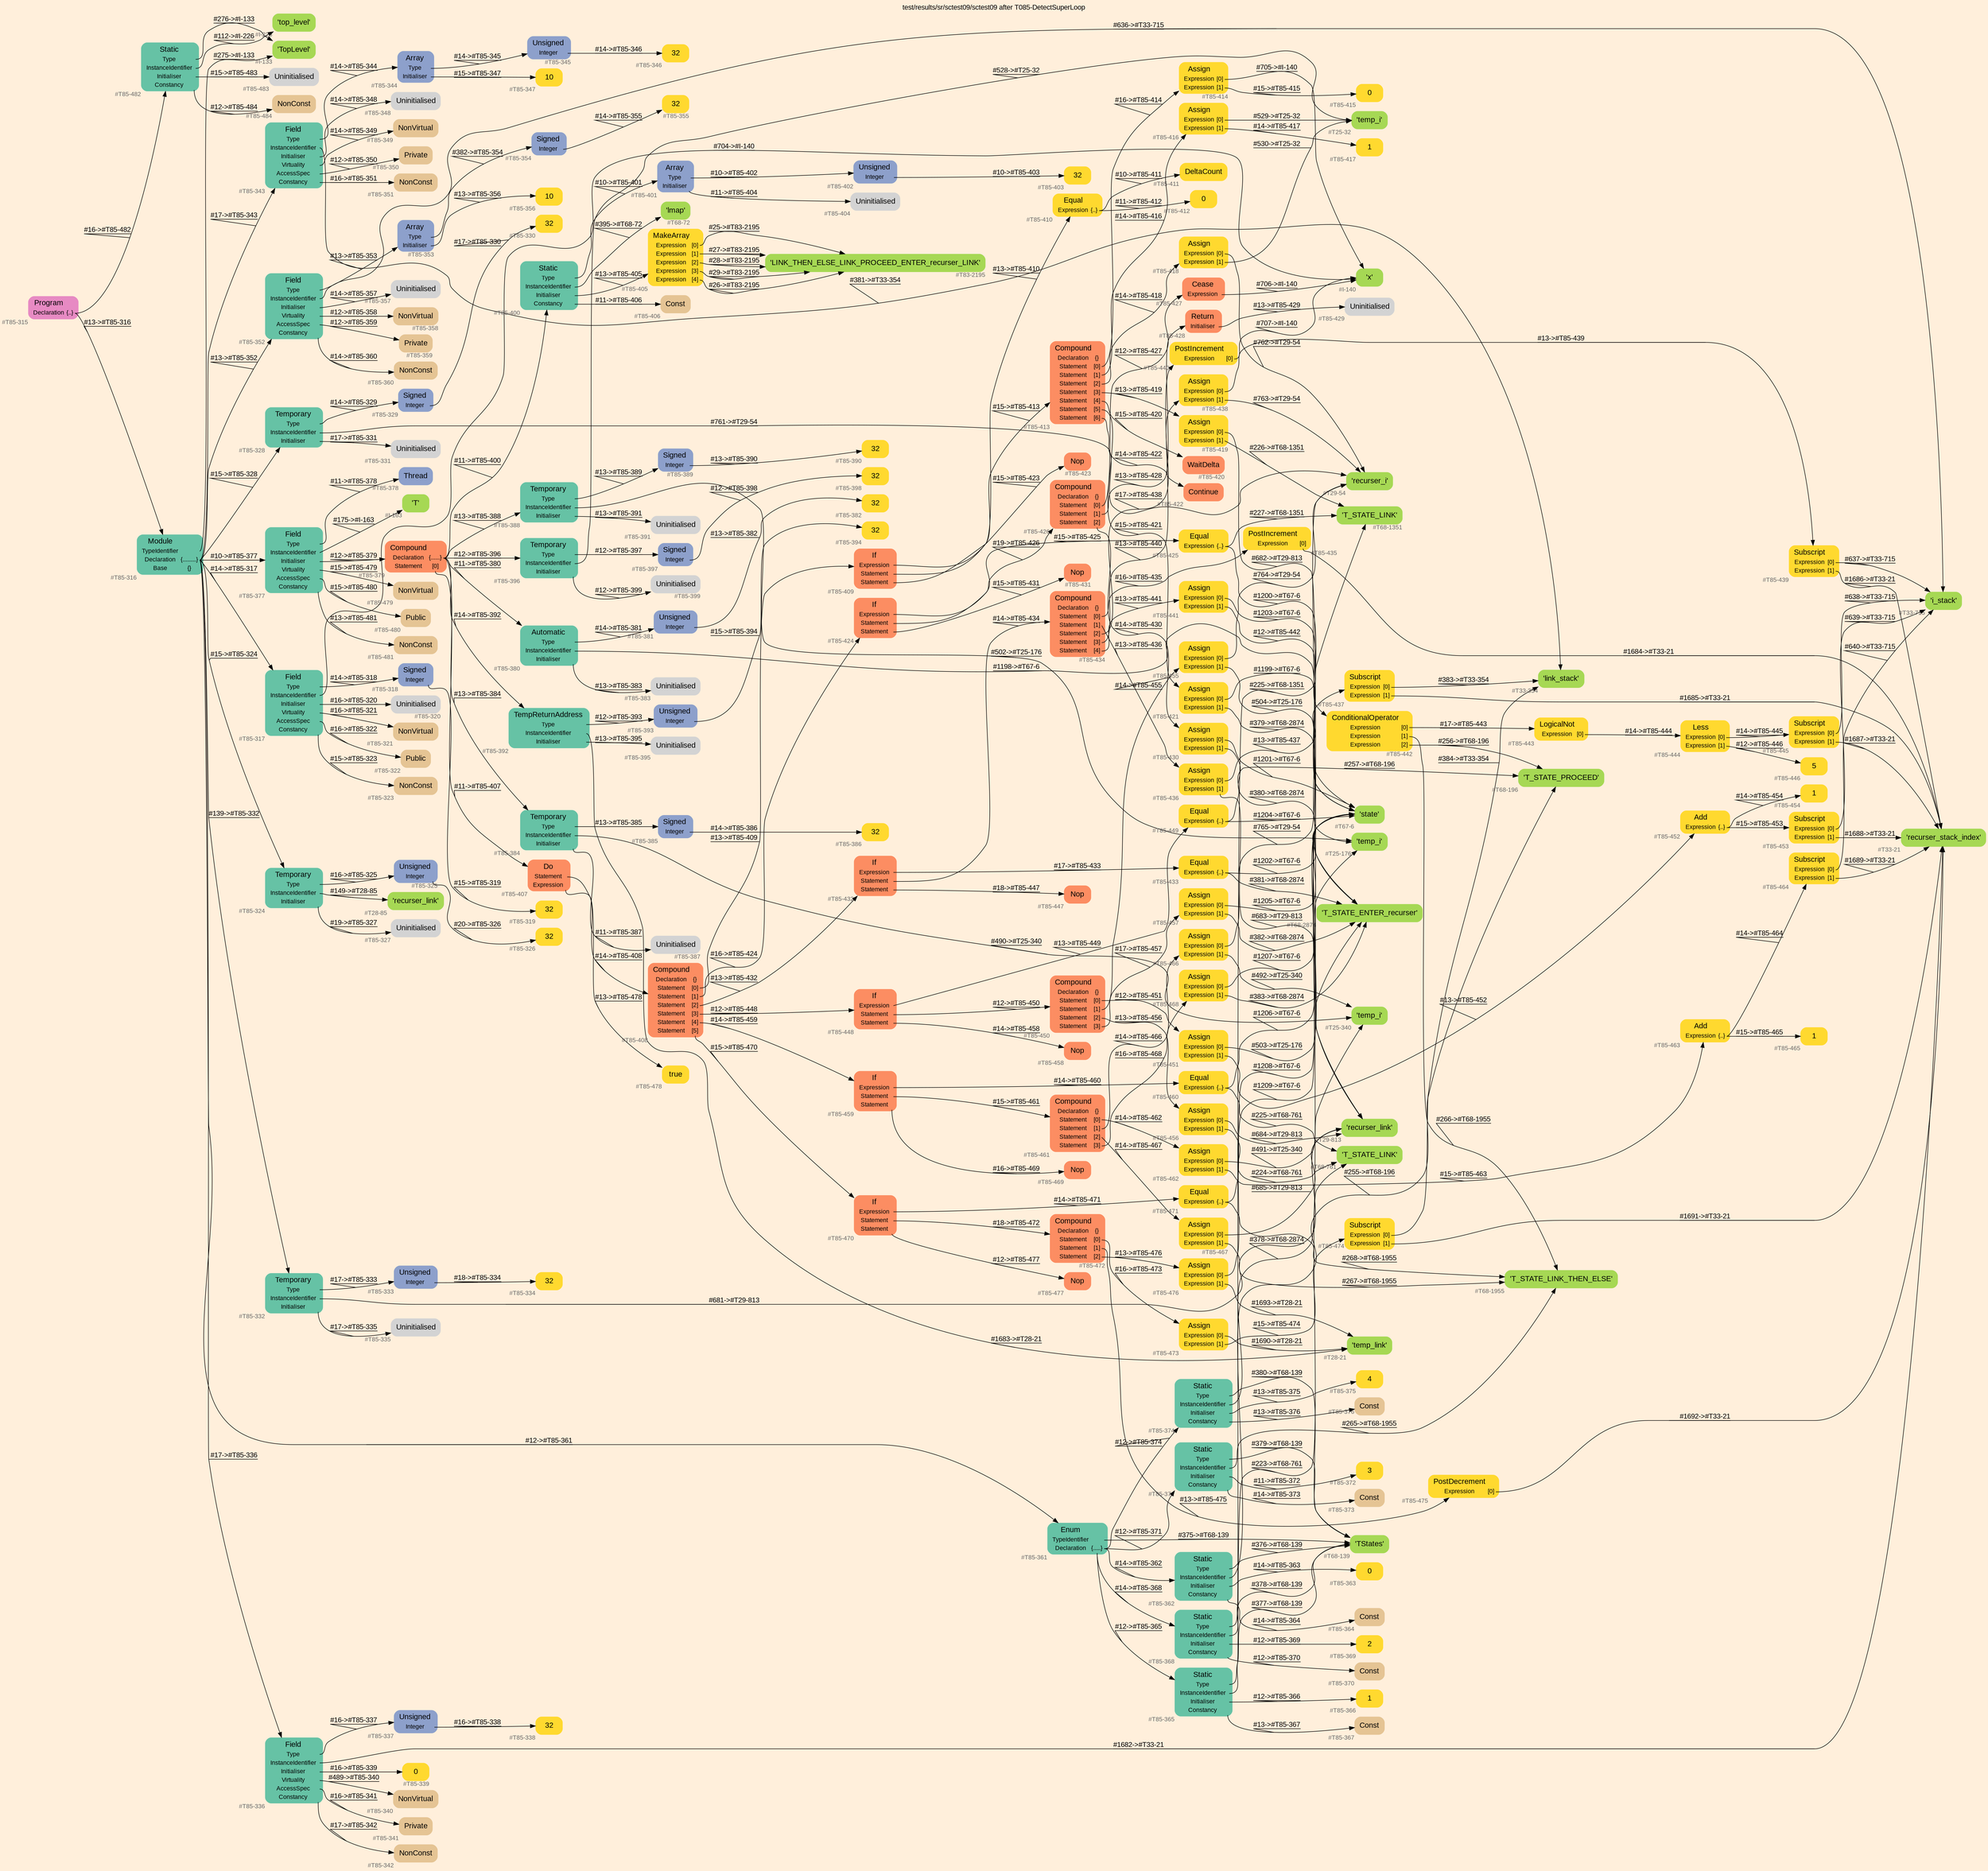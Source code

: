 digraph "test/results/sr/sctest09/sctest09 after T085-DetectSuperLoop" {
label = "test/results/sr/sctest09/sctest09 after T085-DetectSuperLoop"
labelloc = t
graph [
    rankdir = "LR"
    ranksep = 0.3
    bgcolor = antiquewhite1
    color = black
    fontcolor = black
    fontname = "Arial"
];
node [
    fontname = "Arial"
];
edge [
    fontname = "Arial"
];

// -------------------- node figure --------------------
// -------- block #T85-315 ----------
"#T85-315" [
    fillcolor = "/set28/4"
    xlabel = "#T85-315"
    fontsize = "12"
    fontcolor = grey40
    shape = "plaintext"
    label = <<TABLE BORDER="0" CELLBORDER="0" CELLSPACING="0">
     <TR><TD><FONT COLOR="black" POINT-SIZE="15">Program</FONT></TD></TR>
     <TR><TD><FONT COLOR="black" POINT-SIZE="12">Declaration</FONT></TD><TD PORT="port0"><FONT COLOR="black" POINT-SIZE="12">{..}</FONT></TD></TR>
    </TABLE>>
    style = "rounded,filled"
];

// -------- block #T85-316 ----------
"#T85-316" [
    fillcolor = "/set28/1"
    xlabel = "#T85-316"
    fontsize = "12"
    fontcolor = grey40
    shape = "plaintext"
    label = <<TABLE BORDER="0" CELLBORDER="0" CELLSPACING="0">
     <TR><TD><FONT COLOR="black" POINT-SIZE="15">Module</FONT></TD></TR>
     <TR><TD><FONT COLOR="black" POINT-SIZE="12">TypeIdentifier</FONT></TD><TD PORT="port0"></TD></TR>
     <TR><TD><FONT COLOR="black" POINT-SIZE="12">Declaration</FONT></TD><TD PORT="port1"><FONT COLOR="black" POINT-SIZE="12">{.........}</FONT></TD></TR>
     <TR><TD><FONT COLOR="black" POINT-SIZE="12">Base</FONT></TD><TD PORT="port2"><FONT COLOR="black" POINT-SIZE="12">{}</FONT></TD></TR>
    </TABLE>>
    style = "rounded,filled"
];

// -------- block #I-133 ----------
"#I-133" [
    fillcolor = "/set28/5"
    xlabel = "#I-133"
    fontsize = "12"
    fontcolor = grey40
    shape = "plaintext"
    label = <<TABLE BORDER="0" CELLBORDER="0" CELLSPACING="0">
     <TR><TD><FONT COLOR="black" POINT-SIZE="15">'TopLevel'</FONT></TD></TR>
    </TABLE>>
    style = "rounded,filled"
];

// -------- block #T85-317 ----------
"#T85-317" [
    fillcolor = "/set28/1"
    xlabel = "#T85-317"
    fontsize = "12"
    fontcolor = grey40
    shape = "plaintext"
    label = <<TABLE BORDER="0" CELLBORDER="0" CELLSPACING="0">
     <TR><TD><FONT COLOR="black" POINT-SIZE="15">Field</FONT></TD></TR>
     <TR><TD><FONT COLOR="black" POINT-SIZE="12">Type</FONT></TD><TD PORT="port0"></TD></TR>
     <TR><TD><FONT COLOR="black" POINT-SIZE="12">InstanceIdentifier</FONT></TD><TD PORT="port1"></TD></TR>
     <TR><TD><FONT COLOR="black" POINT-SIZE="12">Initialiser</FONT></TD><TD PORT="port2"></TD></TR>
     <TR><TD><FONT COLOR="black" POINT-SIZE="12">Virtuality</FONT></TD><TD PORT="port3"></TD></TR>
     <TR><TD><FONT COLOR="black" POINT-SIZE="12">AccessSpec</FONT></TD><TD PORT="port4"></TD></TR>
     <TR><TD><FONT COLOR="black" POINT-SIZE="12">Constancy</FONT></TD><TD PORT="port5"></TD></TR>
    </TABLE>>
    style = "rounded,filled"
];

// -------- block #T85-318 ----------
"#T85-318" [
    fillcolor = "/set28/3"
    xlabel = "#T85-318"
    fontsize = "12"
    fontcolor = grey40
    shape = "plaintext"
    label = <<TABLE BORDER="0" CELLBORDER="0" CELLSPACING="0">
     <TR><TD><FONT COLOR="black" POINT-SIZE="15">Signed</FONT></TD></TR>
     <TR><TD><FONT COLOR="black" POINT-SIZE="12">Integer</FONT></TD><TD PORT="port0"></TD></TR>
    </TABLE>>
    style = "rounded,filled"
];

// -------- block #T85-319 ----------
"#T85-319" [
    fillcolor = "/set28/6"
    xlabel = "#T85-319"
    fontsize = "12"
    fontcolor = grey40
    shape = "plaintext"
    label = <<TABLE BORDER="0" CELLBORDER="0" CELLSPACING="0">
     <TR><TD><FONT COLOR="black" POINT-SIZE="15">32</FONT></TD></TR>
    </TABLE>>
    style = "rounded,filled"
];

// -------- block #I-140 ----------
"#I-140" [
    fillcolor = "/set28/5"
    xlabel = "#I-140"
    fontsize = "12"
    fontcolor = grey40
    shape = "plaintext"
    label = <<TABLE BORDER="0" CELLBORDER="0" CELLSPACING="0">
     <TR><TD><FONT COLOR="black" POINT-SIZE="15">'x'</FONT></TD></TR>
    </TABLE>>
    style = "rounded,filled"
];

// -------- block #T85-320 ----------
"#T85-320" [
    xlabel = "#T85-320"
    fontsize = "12"
    fontcolor = grey40
    shape = "plaintext"
    label = <<TABLE BORDER="0" CELLBORDER="0" CELLSPACING="0">
     <TR><TD><FONT COLOR="black" POINT-SIZE="15">Uninitialised</FONT></TD></TR>
    </TABLE>>
    style = "rounded,filled"
];

// -------- block #T85-321 ----------
"#T85-321" [
    fillcolor = "/set28/7"
    xlabel = "#T85-321"
    fontsize = "12"
    fontcolor = grey40
    shape = "plaintext"
    label = <<TABLE BORDER="0" CELLBORDER="0" CELLSPACING="0">
     <TR><TD><FONT COLOR="black" POINT-SIZE="15">NonVirtual</FONT></TD></TR>
    </TABLE>>
    style = "rounded,filled"
];

// -------- block #T85-322 ----------
"#T85-322" [
    fillcolor = "/set28/7"
    xlabel = "#T85-322"
    fontsize = "12"
    fontcolor = grey40
    shape = "plaintext"
    label = <<TABLE BORDER="0" CELLBORDER="0" CELLSPACING="0">
     <TR><TD><FONT COLOR="black" POINT-SIZE="15">Public</FONT></TD></TR>
    </TABLE>>
    style = "rounded,filled"
];

// -------- block #T85-323 ----------
"#T85-323" [
    fillcolor = "/set28/7"
    xlabel = "#T85-323"
    fontsize = "12"
    fontcolor = grey40
    shape = "plaintext"
    label = <<TABLE BORDER="0" CELLBORDER="0" CELLSPACING="0">
     <TR><TD><FONT COLOR="black" POINT-SIZE="15">NonConst</FONT></TD></TR>
    </TABLE>>
    style = "rounded,filled"
];

// -------- block #T85-324 ----------
"#T85-324" [
    fillcolor = "/set28/1"
    xlabel = "#T85-324"
    fontsize = "12"
    fontcolor = grey40
    shape = "plaintext"
    label = <<TABLE BORDER="0" CELLBORDER="0" CELLSPACING="0">
     <TR><TD><FONT COLOR="black" POINT-SIZE="15">Temporary</FONT></TD></TR>
     <TR><TD><FONT COLOR="black" POINT-SIZE="12">Type</FONT></TD><TD PORT="port0"></TD></TR>
     <TR><TD><FONT COLOR="black" POINT-SIZE="12">InstanceIdentifier</FONT></TD><TD PORT="port1"></TD></TR>
     <TR><TD><FONT COLOR="black" POINT-SIZE="12">Initialiser</FONT></TD><TD PORT="port2"></TD></TR>
    </TABLE>>
    style = "rounded,filled"
];

// -------- block #T85-325 ----------
"#T85-325" [
    fillcolor = "/set28/3"
    xlabel = "#T85-325"
    fontsize = "12"
    fontcolor = grey40
    shape = "plaintext"
    label = <<TABLE BORDER="0" CELLBORDER="0" CELLSPACING="0">
     <TR><TD><FONT COLOR="black" POINT-SIZE="15">Unsigned</FONT></TD></TR>
     <TR><TD><FONT COLOR="black" POINT-SIZE="12">Integer</FONT></TD><TD PORT="port0"></TD></TR>
    </TABLE>>
    style = "rounded,filled"
];

// -------- block #T85-326 ----------
"#T85-326" [
    fillcolor = "/set28/6"
    xlabel = "#T85-326"
    fontsize = "12"
    fontcolor = grey40
    shape = "plaintext"
    label = <<TABLE BORDER="0" CELLBORDER="0" CELLSPACING="0">
     <TR><TD><FONT COLOR="black" POINT-SIZE="15">32</FONT></TD></TR>
    </TABLE>>
    style = "rounded,filled"
];

// -------- block #T28-85 ----------
"#T28-85" [
    fillcolor = "/set28/5"
    xlabel = "#T28-85"
    fontsize = "12"
    fontcolor = grey40
    shape = "plaintext"
    label = <<TABLE BORDER="0" CELLBORDER="0" CELLSPACING="0">
     <TR><TD><FONT COLOR="black" POINT-SIZE="15">'recurser_link'</FONT></TD></TR>
    </TABLE>>
    style = "rounded,filled"
];

// -------- block #T85-327 ----------
"#T85-327" [
    xlabel = "#T85-327"
    fontsize = "12"
    fontcolor = grey40
    shape = "plaintext"
    label = <<TABLE BORDER="0" CELLBORDER="0" CELLSPACING="0">
     <TR><TD><FONT COLOR="black" POINT-SIZE="15">Uninitialised</FONT></TD></TR>
    </TABLE>>
    style = "rounded,filled"
];

// -------- block #T85-328 ----------
"#T85-328" [
    fillcolor = "/set28/1"
    xlabel = "#T85-328"
    fontsize = "12"
    fontcolor = grey40
    shape = "plaintext"
    label = <<TABLE BORDER="0" CELLBORDER="0" CELLSPACING="0">
     <TR><TD><FONT COLOR="black" POINT-SIZE="15">Temporary</FONT></TD></TR>
     <TR><TD><FONT COLOR="black" POINT-SIZE="12">Type</FONT></TD><TD PORT="port0"></TD></TR>
     <TR><TD><FONT COLOR="black" POINT-SIZE="12">InstanceIdentifier</FONT></TD><TD PORT="port1"></TD></TR>
     <TR><TD><FONT COLOR="black" POINT-SIZE="12">Initialiser</FONT></TD><TD PORT="port2"></TD></TR>
    </TABLE>>
    style = "rounded,filled"
];

// -------- block #T85-329 ----------
"#T85-329" [
    fillcolor = "/set28/3"
    xlabel = "#T85-329"
    fontsize = "12"
    fontcolor = grey40
    shape = "plaintext"
    label = <<TABLE BORDER="0" CELLBORDER="0" CELLSPACING="0">
     <TR><TD><FONT COLOR="black" POINT-SIZE="15">Signed</FONT></TD></TR>
     <TR><TD><FONT COLOR="black" POINT-SIZE="12">Integer</FONT></TD><TD PORT="port0"></TD></TR>
    </TABLE>>
    style = "rounded,filled"
];

// -------- block #T85-330 ----------
"#T85-330" [
    fillcolor = "/set28/6"
    xlabel = "#T85-330"
    fontsize = "12"
    fontcolor = grey40
    shape = "plaintext"
    label = <<TABLE BORDER="0" CELLBORDER="0" CELLSPACING="0">
     <TR><TD><FONT COLOR="black" POINT-SIZE="15">32</FONT></TD></TR>
    </TABLE>>
    style = "rounded,filled"
];

// -------- block #T29-54 ----------
"#T29-54" [
    fillcolor = "/set28/5"
    xlabel = "#T29-54"
    fontsize = "12"
    fontcolor = grey40
    shape = "plaintext"
    label = <<TABLE BORDER="0" CELLBORDER="0" CELLSPACING="0">
     <TR><TD><FONT COLOR="black" POINT-SIZE="15">'recurser_i'</FONT></TD></TR>
    </TABLE>>
    style = "rounded,filled"
];

// -------- block #T85-331 ----------
"#T85-331" [
    xlabel = "#T85-331"
    fontsize = "12"
    fontcolor = grey40
    shape = "plaintext"
    label = <<TABLE BORDER="0" CELLBORDER="0" CELLSPACING="0">
     <TR><TD><FONT COLOR="black" POINT-SIZE="15">Uninitialised</FONT></TD></TR>
    </TABLE>>
    style = "rounded,filled"
];

// -------- block #T85-332 ----------
"#T85-332" [
    fillcolor = "/set28/1"
    xlabel = "#T85-332"
    fontsize = "12"
    fontcolor = grey40
    shape = "plaintext"
    label = <<TABLE BORDER="0" CELLBORDER="0" CELLSPACING="0">
     <TR><TD><FONT COLOR="black" POINT-SIZE="15">Temporary</FONT></TD></TR>
     <TR><TD><FONT COLOR="black" POINT-SIZE="12">Type</FONT></TD><TD PORT="port0"></TD></TR>
     <TR><TD><FONT COLOR="black" POINT-SIZE="12">InstanceIdentifier</FONT></TD><TD PORT="port1"></TD></TR>
     <TR><TD><FONT COLOR="black" POINT-SIZE="12">Initialiser</FONT></TD><TD PORT="port2"></TD></TR>
    </TABLE>>
    style = "rounded,filled"
];

// -------- block #T85-333 ----------
"#T85-333" [
    fillcolor = "/set28/3"
    xlabel = "#T85-333"
    fontsize = "12"
    fontcolor = grey40
    shape = "plaintext"
    label = <<TABLE BORDER="0" CELLBORDER="0" CELLSPACING="0">
     <TR><TD><FONT COLOR="black" POINT-SIZE="15">Unsigned</FONT></TD></TR>
     <TR><TD><FONT COLOR="black" POINT-SIZE="12">Integer</FONT></TD><TD PORT="port0"></TD></TR>
    </TABLE>>
    style = "rounded,filled"
];

// -------- block #T85-334 ----------
"#T85-334" [
    fillcolor = "/set28/6"
    xlabel = "#T85-334"
    fontsize = "12"
    fontcolor = grey40
    shape = "plaintext"
    label = <<TABLE BORDER="0" CELLBORDER="0" CELLSPACING="0">
     <TR><TD><FONT COLOR="black" POINT-SIZE="15">32</FONT></TD></TR>
    </TABLE>>
    style = "rounded,filled"
];

// -------- block #T29-813 ----------
"#T29-813" [
    fillcolor = "/set28/5"
    xlabel = "#T29-813"
    fontsize = "12"
    fontcolor = grey40
    shape = "plaintext"
    label = <<TABLE BORDER="0" CELLBORDER="0" CELLSPACING="0">
     <TR><TD><FONT COLOR="black" POINT-SIZE="15">'recurser_link'</FONT></TD></TR>
    </TABLE>>
    style = "rounded,filled"
];

// -------- block #T85-335 ----------
"#T85-335" [
    xlabel = "#T85-335"
    fontsize = "12"
    fontcolor = grey40
    shape = "plaintext"
    label = <<TABLE BORDER="0" CELLBORDER="0" CELLSPACING="0">
     <TR><TD><FONT COLOR="black" POINT-SIZE="15">Uninitialised</FONT></TD></TR>
    </TABLE>>
    style = "rounded,filled"
];

// -------- block #T85-336 ----------
"#T85-336" [
    fillcolor = "/set28/1"
    xlabel = "#T85-336"
    fontsize = "12"
    fontcolor = grey40
    shape = "plaintext"
    label = <<TABLE BORDER="0" CELLBORDER="0" CELLSPACING="0">
     <TR><TD><FONT COLOR="black" POINT-SIZE="15">Field</FONT></TD></TR>
     <TR><TD><FONT COLOR="black" POINT-SIZE="12">Type</FONT></TD><TD PORT="port0"></TD></TR>
     <TR><TD><FONT COLOR="black" POINT-SIZE="12">InstanceIdentifier</FONT></TD><TD PORT="port1"></TD></TR>
     <TR><TD><FONT COLOR="black" POINT-SIZE="12">Initialiser</FONT></TD><TD PORT="port2"></TD></TR>
     <TR><TD><FONT COLOR="black" POINT-SIZE="12">Virtuality</FONT></TD><TD PORT="port3"></TD></TR>
     <TR><TD><FONT COLOR="black" POINT-SIZE="12">AccessSpec</FONT></TD><TD PORT="port4"></TD></TR>
     <TR><TD><FONT COLOR="black" POINT-SIZE="12">Constancy</FONT></TD><TD PORT="port5"></TD></TR>
    </TABLE>>
    style = "rounded,filled"
];

// -------- block #T85-337 ----------
"#T85-337" [
    fillcolor = "/set28/3"
    xlabel = "#T85-337"
    fontsize = "12"
    fontcolor = grey40
    shape = "plaintext"
    label = <<TABLE BORDER="0" CELLBORDER="0" CELLSPACING="0">
     <TR><TD><FONT COLOR="black" POINT-SIZE="15">Unsigned</FONT></TD></TR>
     <TR><TD><FONT COLOR="black" POINT-SIZE="12">Integer</FONT></TD><TD PORT="port0"></TD></TR>
    </TABLE>>
    style = "rounded,filled"
];

// -------- block #T85-338 ----------
"#T85-338" [
    fillcolor = "/set28/6"
    xlabel = "#T85-338"
    fontsize = "12"
    fontcolor = grey40
    shape = "plaintext"
    label = <<TABLE BORDER="0" CELLBORDER="0" CELLSPACING="0">
     <TR><TD><FONT COLOR="black" POINT-SIZE="15">32</FONT></TD></TR>
    </TABLE>>
    style = "rounded,filled"
];

// -------- block #T33-21 ----------
"#T33-21" [
    fillcolor = "/set28/5"
    xlabel = "#T33-21"
    fontsize = "12"
    fontcolor = grey40
    shape = "plaintext"
    label = <<TABLE BORDER="0" CELLBORDER="0" CELLSPACING="0">
     <TR><TD><FONT COLOR="black" POINT-SIZE="15">'recurser_stack_index'</FONT></TD></TR>
    </TABLE>>
    style = "rounded,filled"
];

// -------- block #T85-339 ----------
"#T85-339" [
    fillcolor = "/set28/6"
    xlabel = "#T85-339"
    fontsize = "12"
    fontcolor = grey40
    shape = "plaintext"
    label = <<TABLE BORDER="0" CELLBORDER="0" CELLSPACING="0">
     <TR><TD><FONT COLOR="black" POINT-SIZE="15">0</FONT></TD></TR>
    </TABLE>>
    style = "rounded,filled"
];

// -------- block #T85-340 ----------
"#T85-340" [
    fillcolor = "/set28/7"
    xlabel = "#T85-340"
    fontsize = "12"
    fontcolor = grey40
    shape = "plaintext"
    label = <<TABLE BORDER="0" CELLBORDER="0" CELLSPACING="0">
     <TR><TD><FONT COLOR="black" POINT-SIZE="15">NonVirtual</FONT></TD></TR>
    </TABLE>>
    style = "rounded,filled"
];

// -------- block #T85-341 ----------
"#T85-341" [
    fillcolor = "/set28/7"
    xlabel = "#T85-341"
    fontsize = "12"
    fontcolor = grey40
    shape = "plaintext"
    label = <<TABLE BORDER="0" CELLBORDER="0" CELLSPACING="0">
     <TR><TD><FONT COLOR="black" POINT-SIZE="15">Private</FONT></TD></TR>
    </TABLE>>
    style = "rounded,filled"
];

// -------- block #T85-342 ----------
"#T85-342" [
    fillcolor = "/set28/7"
    xlabel = "#T85-342"
    fontsize = "12"
    fontcolor = grey40
    shape = "plaintext"
    label = <<TABLE BORDER="0" CELLBORDER="0" CELLSPACING="0">
     <TR><TD><FONT COLOR="black" POINT-SIZE="15">NonConst</FONT></TD></TR>
    </TABLE>>
    style = "rounded,filled"
];

// -------- block #T85-343 ----------
"#T85-343" [
    fillcolor = "/set28/1"
    xlabel = "#T85-343"
    fontsize = "12"
    fontcolor = grey40
    shape = "plaintext"
    label = <<TABLE BORDER="0" CELLBORDER="0" CELLSPACING="0">
     <TR><TD><FONT COLOR="black" POINT-SIZE="15">Field</FONT></TD></TR>
     <TR><TD><FONT COLOR="black" POINT-SIZE="12">Type</FONT></TD><TD PORT="port0"></TD></TR>
     <TR><TD><FONT COLOR="black" POINT-SIZE="12">InstanceIdentifier</FONT></TD><TD PORT="port1"></TD></TR>
     <TR><TD><FONT COLOR="black" POINT-SIZE="12">Initialiser</FONT></TD><TD PORT="port2"></TD></TR>
     <TR><TD><FONT COLOR="black" POINT-SIZE="12">Virtuality</FONT></TD><TD PORT="port3"></TD></TR>
     <TR><TD><FONT COLOR="black" POINT-SIZE="12">AccessSpec</FONT></TD><TD PORT="port4"></TD></TR>
     <TR><TD><FONT COLOR="black" POINT-SIZE="12">Constancy</FONT></TD><TD PORT="port5"></TD></TR>
    </TABLE>>
    style = "rounded,filled"
];

// -------- block #T85-344 ----------
"#T85-344" [
    fillcolor = "/set28/3"
    xlabel = "#T85-344"
    fontsize = "12"
    fontcolor = grey40
    shape = "plaintext"
    label = <<TABLE BORDER="0" CELLBORDER="0" CELLSPACING="0">
     <TR><TD><FONT COLOR="black" POINT-SIZE="15">Array</FONT></TD></TR>
     <TR><TD><FONT COLOR="black" POINT-SIZE="12">Type</FONT></TD><TD PORT="port0"></TD></TR>
     <TR><TD><FONT COLOR="black" POINT-SIZE="12">Initialiser</FONT></TD><TD PORT="port1"></TD></TR>
    </TABLE>>
    style = "rounded,filled"
];

// -------- block #T85-345 ----------
"#T85-345" [
    fillcolor = "/set28/3"
    xlabel = "#T85-345"
    fontsize = "12"
    fontcolor = grey40
    shape = "plaintext"
    label = <<TABLE BORDER="0" CELLBORDER="0" CELLSPACING="0">
     <TR><TD><FONT COLOR="black" POINT-SIZE="15">Unsigned</FONT></TD></TR>
     <TR><TD><FONT COLOR="black" POINT-SIZE="12">Integer</FONT></TD><TD PORT="port0"></TD></TR>
    </TABLE>>
    style = "rounded,filled"
];

// -------- block #T85-346 ----------
"#T85-346" [
    fillcolor = "/set28/6"
    xlabel = "#T85-346"
    fontsize = "12"
    fontcolor = grey40
    shape = "plaintext"
    label = <<TABLE BORDER="0" CELLBORDER="0" CELLSPACING="0">
     <TR><TD><FONT COLOR="black" POINT-SIZE="15">32</FONT></TD></TR>
    </TABLE>>
    style = "rounded,filled"
];

// -------- block #T85-347 ----------
"#T85-347" [
    fillcolor = "/set28/6"
    xlabel = "#T85-347"
    fontsize = "12"
    fontcolor = grey40
    shape = "plaintext"
    label = <<TABLE BORDER="0" CELLBORDER="0" CELLSPACING="0">
     <TR><TD><FONT COLOR="black" POINT-SIZE="15">10</FONT></TD></TR>
    </TABLE>>
    style = "rounded,filled"
];

// -------- block #T33-354 ----------
"#T33-354" [
    fillcolor = "/set28/5"
    xlabel = "#T33-354"
    fontsize = "12"
    fontcolor = grey40
    shape = "plaintext"
    label = <<TABLE BORDER="0" CELLBORDER="0" CELLSPACING="0">
     <TR><TD><FONT COLOR="black" POINT-SIZE="15">'link_stack'</FONT></TD></TR>
    </TABLE>>
    style = "rounded,filled"
];

// -------- block #T85-348 ----------
"#T85-348" [
    xlabel = "#T85-348"
    fontsize = "12"
    fontcolor = grey40
    shape = "plaintext"
    label = <<TABLE BORDER="0" CELLBORDER="0" CELLSPACING="0">
     <TR><TD><FONT COLOR="black" POINT-SIZE="15">Uninitialised</FONT></TD></TR>
    </TABLE>>
    style = "rounded,filled"
];

// -------- block #T85-349 ----------
"#T85-349" [
    fillcolor = "/set28/7"
    xlabel = "#T85-349"
    fontsize = "12"
    fontcolor = grey40
    shape = "plaintext"
    label = <<TABLE BORDER="0" CELLBORDER="0" CELLSPACING="0">
     <TR><TD><FONT COLOR="black" POINT-SIZE="15">NonVirtual</FONT></TD></TR>
    </TABLE>>
    style = "rounded,filled"
];

// -------- block #T85-350 ----------
"#T85-350" [
    fillcolor = "/set28/7"
    xlabel = "#T85-350"
    fontsize = "12"
    fontcolor = grey40
    shape = "plaintext"
    label = <<TABLE BORDER="0" CELLBORDER="0" CELLSPACING="0">
     <TR><TD><FONT COLOR="black" POINT-SIZE="15">Private</FONT></TD></TR>
    </TABLE>>
    style = "rounded,filled"
];

// -------- block #T85-351 ----------
"#T85-351" [
    fillcolor = "/set28/7"
    xlabel = "#T85-351"
    fontsize = "12"
    fontcolor = grey40
    shape = "plaintext"
    label = <<TABLE BORDER="0" CELLBORDER="0" CELLSPACING="0">
     <TR><TD><FONT COLOR="black" POINT-SIZE="15">NonConst</FONT></TD></TR>
    </TABLE>>
    style = "rounded,filled"
];

// -------- block #T85-352 ----------
"#T85-352" [
    fillcolor = "/set28/1"
    xlabel = "#T85-352"
    fontsize = "12"
    fontcolor = grey40
    shape = "plaintext"
    label = <<TABLE BORDER="0" CELLBORDER="0" CELLSPACING="0">
     <TR><TD><FONT COLOR="black" POINT-SIZE="15">Field</FONT></TD></TR>
     <TR><TD><FONT COLOR="black" POINT-SIZE="12">Type</FONT></TD><TD PORT="port0"></TD></TR>
     <TR><TD><FONT COLOR="black" POINT-SIZE="12">InstanceIdentifier</FONT></TD><TD PORT="port1"></TD></TR>
     <TR><TD><FONT COLOR="black" POINT-SIZE="12">Initialiser</FONT></TD><TD PORT="port2"></TD></TR>
     <TR><TD><FONT COLOR="black" POINT-SIZE="12">Virtuality</FONT></TD><TD PORT="port3"></TD></TR>
     <TR><TD><FONT COLOR="black" POINT-SIZE="12">AccessSpec</FONT></TD><TD PORT="port4"></TD></TR>
     <TR><TD><FONT COLOR="black" POINT-SIZE="12">Constancy</FONT></TD><TD PORT="port5"></TD></TR>
    </TABLE>>
    style = "rounded,filled"
];

// -------- block #T85-353 ----------
"#T85-353" [
    fillcolor = "/set28/3"
    xlabel = "#T85-353"
    fontsize = "12"
    fontcolor = grey40
    shape = "plaintext"
    label = <<TABLE BORDER="0" CELLBORDER="0" CELLSPACING="0">
     <TR><TD><FONT COLOR="black" POINT-SIZE="15">Array</FONT></TD></TR>
     <TR><TD><FONT COLOR="black" POINT-SIZE="12">Type</FONT></TD><TD PORT="port0"></TD></TR>
     <TR><TD><FONT COLOR="black" POINT-SIZE="12">Initialiser</FONT></TD><TD PORT="port1"></TD></TR>
    </TABLE>>
    style = "rounded,filled"
];

// -------- block #T85-354 ----------
"#T85-354" [
    fillcolor = "/set28/3"
    xlabel = "#T85-354"
    fontsize = "12"
    fontcolor = grey40
    shape = "plaintext"
    label = <<TABLE BORDER="0" CELLBORDER="0" CELLSPACING="0">
     <TR><TD><FONT COLOR="black" POINT-SIZE="15">Signed</FONT></TD></TR>
     <TR><TD><FONT COLOR="black" POINT-SIZE="12">Integer</FONT></TD><TD PORT="port0"></TD></TR>
    </TABLE>>
    style = "rounded,filled"
];

// -------- block #T85-355 ----------
"#T85-355" [
    fillcolor = "/set28/6"
    xlabel = "#T85-355"
    fontsize = "12"
    fontcolor = grey40
    shape = "plaintext"
    label = <<TABLE BORDER="0" CELLBORDER="0" CELLSPACING="0">
     <TR><TD><FONT COLOR="black" POINT-SIZE="15">32</FONT></TD></TR>
    </TABLE>>
    style = "rounded,filled"
];

// -------- block #T85-356 ----------
"#T85-356" [
    fillcolor = "/set28/6"
    xlabel = "#T85-356"
    fontsize = "12"
    fontcolor = grey40
    shape = "plaintext"
    label = <<TABLE BORDER="0" CELLBORDER="0" CELLSPACING="0">
     <TR><TD><FONT COLOR="black" POINT-SIZE="15">10</FONT></TD></TR>
    </TABLE>>
    style = "rounded,filled"
];

// -------- block #T33-715 ----------
"#T33-715" [
    fillcolor = "/set28/5"
    xlabel = "#T33-715"
    fontsize = "12"
    fontcolor = grey40
    shape = "plaintext"
    label = <<TABLE BORDER="0" CELLBORDER="0" CELLSPACING="0">
     <TR><TD><FONT COLOR="black" POINT-SIZE="15">'i_stack'</FONT></TD></TR>
    </TABLE>>
    style = "rounded,filled"
];

// -------- block #T85-357 ----------
"#T85-357" [
    xlabel = "#T85-357"
    fontsize = "12"
    fontcolor = grey40
    shape = "plaintext"
    label = <<TABLE BORDER="0" CELLBORDER="0" CELLSPACING="0">
     <TR><TD><FONT COLOR="black" POINT-SIZE="15">Uninitialised</FONT></TD></TR>
    </TABLE>>
    style = "rounded,filled"
];

// -------- block #T85-358 ----------
"#T85-358" [
    fillcolor = "/set28/7"
    xlabel = "#T85-358"
    fontsize = "12"
    fontcolor = grey40
    shape = "plaintext"
    label = <<TABLE BORDER="0" CELLBORDER="0" CELLSPACING="0">
     <TR><TD><FONT COLOR="black" POINT-SIZE="15">NonVirtual</FONT></TD></TR>
    </TABLE>>
    style = "rounded,filled"
];

// -------- block #T85-359 ----------
"#T85-359" [
    fillcolor = "/set28/7"
    xlabel = "#T85-359"
    fontsize = "12"
    fontcolor = grey40
    shape = "plaintext"
    label = <<TABLE BORDER="0" CELLBORDER="0" CELLSPACING="0">
     <TR><TD><FONT COLOR="black" POINT-SIZE="15">Private</FONT></TD></TR>
    </TABLE>>
    style = "rounded,filled"
];

// -------- block #T85-360 ----------
"#T85-360" [
    fillcolor = "/set28/7"
    xlabel = "#T85-360"
    fontsize = "12"
    fontcolor = grey40
    shape = "plaintext"
    label = <<TABLE BORDER="0" CELLBORDER="0" CELLSPACING="0">
     <TR><TD><FONT COLOR="black" POINT-SIZE="15">NonConst</FONT></TD></TR>
    </TABLE>>
    style = "rounded,filled"
];

// -------- block #T85-361 ----------
"#T85-361" [
    fillcolor = "/set28/1"
    xlabel = "#T85-361"
    fontsize = "12"
    fontcolor = grey40
    shape = "plaintext"
    label = <<TABLE BORDER="0" CELLBORDER="0" CELLSPACING="0">
     <TR><TD><FONT COLOR="black" POINT-SIZE="15">Enum</FONT></TD></TR>
     <TR><TD><FONT COLOR="black" POINT-SIZE="12">TypeIdentifier</FONT></TD><TD PORT="port0"></TD></TR>
     <TR><TD><FONT COLOR="black" POINT-SIZE="12">Declaration</FONT></TD><TD PORT="port1"><FONT COLOR="black" POINT-SIZE="12">{.....}</FONT></TD></TR>
    </TABLE>>
    style = "rounded,filled"
];

// -------- block #T68-139 ----------
"#T68-139" [
    fillcolor = "/set28/5"
    xlabel = "#T68-139"
    fontsize = "12"
    fontcolor = grey40
    shape = "plaintext"
    label = <<TABLE BORDER="0" CELLBORDER="0" CELLSPACING="0">
     <TR><TD><FONT COLOR="black" POINT-SIZE="15">'TStates'</FONT></TD></TR>
    </TABLE>>
    style = "rounded,filled"
];

// -------- block #T85-362 ----------
"#T85-362" [
    fillcolor = "/set28/1"
    xlabel = "#T85-362"
    fontsize = "12"
    fontcolor = grey40
    shape = "plaintext"
    label = <<TABLE BORDER="0" CELLBORDER="0" CELLSPACING="0">
     <TR><TD><FONT COLOR="black" POINT-SIZE="15">Static</FONT></TD></TR>
     <TR><TD><FONT COLOR="black" POINT-SIZE="12">Type</FONT></TD><TD PORT="port0"></TD></TR>
     <TR><TD><FONT COLOR="black" POINT-SIZE="12">InstanceIdentifier</FONT></TD><TD PORT="port1"></TD></TR>
     <TR><TD><FONT COLOR="black" POINT-SIZE="12">Initialiser</FONT></TD><TD PORT="port2"></TD></TR>
     <TR><TD><FONT COLOR="black" POINT-SIZE="12">Constancy</FONT></TD><TD PORT="port3"></TD></TR>
    </TABLE>>
    style = "rounded,filled"
];

// -------- block #T68-196 ----------
"#T68-196" [
    fillcolor = "/set28/5"
    xlabel = "#T68-196"
    fontsize = "12"
    fontcolor = grey40
    shape = "plaintext"
    label = <<TABLE BORDER="0" CELLBORDER="0" CELLSPACING="0">
     <TR><TD><FONT COLOR="black" POINT-SIZE="15">'T_STATE_PROCEED'</FONT></TD></TR>
    </TABLE>>
    style = "rounded,filled"
];

// -------- block #T85-363 ----------
"#T85-363" [
    fillcolor = "/set28/6"
    xlabel = "#T85-363"
    fontsize = "12"
    fontcolor = grey40
    shape = "plaintext"
    label = <<TABLE BORDER="0" CELLBORDER="0" CELLSPACING="0">
     <TR><TD><FONT COLOR="black" POINT-SIZE="15">0</FONT></TD></TR>
    </TABLE>>
    style = "rounded,filled"
];

// -------- block #T85-364 ----------
"#T85-364" [
    fillcolor = "/set28/7"
    xlabel = "#T85-364"
    fontsize = "12"
    fontcolor = grey40
    shape = "plaintext"
    label = <<TABLE BORDER="0" CELLBORDER="0" CELLSPACING="0">
     <TR><TD><FONT COLOR="black" POINT-SIZE="15">Const</FONT></TD></TR>
    </TABLE>>
    style = "rounded,filled"
];

// -------- block #T85-365 ----------
"#T85-365" [
    fillcolor = "/set28/1"
    xlabel = "#T85-365"
    fontsize = "12"
    fontcolor = grey40
    shape = "plaintext"
    label = <<TABLE BORDER="0" CELLBORDER="0" CELLSPACING="0">
     <TR><TD><FONT COLOR="black" POINT-SIZE="15">Static</FONT></TD></TR>
     <TR><TD><FONT COLOR="black" POINT-SIZE="12">Type</FONT></TD><TD PORT="port0"></TD></TR>
     <TR><TD><FONT COLOR="black" POINT-SIZE="12">InstanceIdentifier</FONT></TD><TD PORT="port1"></TD></TR>
     <TR><TD><FONT COLOR="black" POINT-SIZE="12">Initialiser</FONT></TD><TD PORT="port2"></TD></TR>
     <TR><TD><FONT COLOR="black" POINT-SIZE="12">Constancy</FONT></TD><TD PORT="port3"></TD></TR>
    </TABLE>>
    style = "rounded,filled"
];

// -------- block #T68-761 ----------
"#T68-761" [
    fillcolor = "/set28/5"
    xlabel = "#T68-761"
    fontsize = "12"
    fontcolor = grey40
    shape = "plaintext"
    label = <<TABLE BORDER="0" CELLBORDER="0" CELLSPACING="0">
     <TR><TD><FONT COLOR="black" POINT-SIZE="15">'T_STATE_LINK'</FONT></TD></TR>
    </TABLE>>
    style = "rounded,filled"
];

// -------- block #T85-366 ----------
"#T85-366" [
    fillcolor = "/set28/6"
    xlabel = "#T85-366"
    fontsize = "12"
    fontcolor = grey40
    shape = "plaintext"
    label = <<TABLE BORDER="0" CELLBORDER="0" CELLSPACING="0">
     <TR><TD><FONT COLOR="black" POINT-SIZE="15">1</FONT></TD></TR>
    </TABLE>>
    style = "rounded,filled"
];

// -------- block #T85-367 ----------
"#T85-367" [
    fillcolor = "/set28/7"
    xlabel = "#T85-367"
    fontsize = "12"
    fontcolor = grey40
    shape = "plaintext"
    label = <<TABLE BORDER="0" CELLBORDER="0" CELLSPACING="0">
     <TR><TD><FONT COLOR="black" POINT-SIZE="15">Const</FONT></TD></TR>
    </TABLE>>
    style = "rounded,filled"
];

// -------- block #T85-368 ----------
"#T85-368" [
    fillcolor = "/set28/1"
    xlabel = "#T85-368"
    fontsize = "12"
    fontcolor = grey40
    shape = "plaintext"
    label = <<TABLE BORDER="0" CELLBORDER="0" CELLSPACING="0">
     <TR><TD><FONT COLOR="black" POINT-SIZE="15">Static</FONT></TD></TR>
     <TR><TD><FONT COLOR="black" POINT-SIZE="12">Type</FONT></TD><TD PORT="port0"></TD></TR>
     <TR><TD><FONT COLOR="black" POINT-SIZE="12">InstanceIdentifier</FONT></TD><TD PORT="port1"></TD></TR>
     <TR><TD><FONT COLOR="black" POINT-SIZE="12">Initialiser</FONT></TD><TD PORT="port2"></TD></TR>
     <TR><TD><FONT COLOR="black" POINT-SIZE="12">Constancy</FONT></TD><TD PORT="port3"></TD></TR>
    </TABLE>>
    style = "rounded,filled"
];

// -------- block #T68-1351 ----------
"#T68-1351" [
    fillcolor = "/set28/5"
    xlabel = "#T68-1351"
    fontsize = "12"
    fontcolor = grey40
    shape = "plaintext"
    label = <<TABLE BORDER="0" CELLBORDER="0" CELLSPACING="0">
     <TR><TD><FONT COLOR="black" POINT-SIZE="15">'T_STATE_LINK'</FONT></TD></TR>
    </TABLE>>
    style = "rounded,filled"
];

// -------- block #T85-369 ----------
"#T85-369" [
    fillcolor = "/set28/6"
    xlabel = "#T85-369"
    fontsize = "12"
    fontcolor = grey40
    shape = "plaintext"
    label = <<TABLE BORDER="0" CELLBORDER="0" CELLSPACING="0">
     <TR><TD><FONT COLOR="black" POINT-SIZE="15">2</FONT></TD></TR>
    </TABLE>>
    style = "rounded,filled"
];

// -------- block #T85-370 ----------
"#T85-370" [
    fillcolor = "/set28/7"
    xlabel = "#T85-370"
    fontsize = "12"
    fontcolor = grey40
    shape = "plaintext"
    label = <<TABLE BORDER="0" CELLBORDER="0" CELLSPACING="0">
     <TR><TD><FONT COLOR="black" POINT-SIZE="15">Const</FONT></TD></TR>
    </TABLE>>
    style = "rounded,filled"
];

// -------- block #T85-371 ----------
"#T85-371" [
    fillcolor = "/set28/1"
    xlabel = "#T85-371"
    fontsize = "12"
    fontcolor = grey40
    shape = "plaintext"
    label = <<TABLE BORDER="0" CELLBORDER="0" CELLSPACING="0">
     <TR><TD><FONT COLOR="black" POINT-SIZE="15">Static</FONT></TD></TR>
     <TR><TD><FONT COLOR="black" POINT-SIZE="12">Type</FONT></TD><TD PORT="port0"></TD></TR>
     <TR><TD><FONT COLOR="black" POINT-SIZE="12">InstanceIdentifier</FONT></TD><TD PORT="port1"></TD></TR>
     <TR><TD><FONT COLOR="black" POINT-SIZE="12">Initialiser</FONT></TD><TD PORT="port2"></TD></TR>
     <TR><TD><FONT COLOR="black" POINT-SIZE="12">Constancy</FONT></TD><TD PORT="port3"></TD></TR>
    </TABLE>>
    style = "rounded,filled"
];

// -------- block #T68-1955 ----------
"#T68-1955" [
    fillcolor = "/set28/5"
    xlabel = "#T68-1955"
    fontsize = "12"
    fontcolor = grey40
    shape = "plaintext"
    label = <<TABLE BORDER="0" CELLBORDER="0" CELLSPACING="0">
     <TR><TD><FONT COLOR="black" POINT-SIZE="15">'T_STATE_LINK_THEN_ELSE'</FONT></TD></TR>
    </TABLE>>
    style = "rounded,filled"
];

// -------- block #T85-372 ----------
"#T85-372" [
    fillcolor = "/set28/6"
    xlabel = "#T85-372"
    fontsize = "12"
    fontcolor = grey40
    shape = "plaintext"
    label = <<TABLE BORDER="0" CELLBORDER="0" CELLSPACING="0">
     <TR><TD><FONT COLOR="black" POINT-SIZE="15">3</FONT></TD></TR>
    </TABLE>>
    style = "rounded,filled"
];

// -------- block #T85-373 ----------
"#T85-373" [
    fillcolor = "/set28/7"
    xlabel = "#T85-373"
    fontsize = "12"
    fontcolor = grey40
    shape = "plaintext"
    label = <<TABLE BORDER="0" CELLBORDER="0" CELLSPACING="0">
     <TR><TD><FONT COLOR="black" POINT-SIZE="15">Const</FONT></TD></TR>
    </TABLE>>
    style = "rounded,filled"
];

// -------- block #T85-374 ----------
"#T85-374" [
    fillcolor = "/set28/1"
    xlabel = "#T85-374"
    fontsize = "12"
    fontcolor = grey40
    shape = "plaintext"
    label = <<TABLE BORDER="0" CELLBORDER="0" CELLSPACING="0">
     <TR><TD><FONT COLOR="black" POINT-SIZE="15">Static</FONT></TD></TR>
     <TR><TD><FONT COLOR="black" POINT-SIZE="12">Type</FONT></TD><TD PORT="port0"></TD></TR>
     <TR><TD><FONT COLOR="black" POINT-SIZE="12">InstanceIdentifier</FONT></TD><TD PORT="port1"></TD></TR>
     <TR><TD><FONT COLOR="black" POINT-SIZE="12">Initialiser</FONT></TD><TD PORT="port2"></TD></TR>
     <TR><TD><FONT COLOR="black" POINT-SIZE="12">Constancy</FONT></TD><TD PORT="port3"></TD></TR>
    </TABLE>>
    style = "rounded,filled"
];

// -------- block #T68-2874 ----------
"#T68-2874" [
    fillcolor = "/set28/5"
    xlabel = "#T68-2874"
    fontsize = "12"
    fontcolor = grey40
    shape = "plaintext"
    label = <<TABLE BORDER="0" CELLBORDER="0" CELLSPACING="0">
     <TR><TD><FONT COLOR="black" POINT-SIZE="15">'T_STATE_ENTER_recurser'</FONT></TD></TR>
    </TABLE>>
    style = "rounded,filled"
];

// -------- block #T85-375 ----------
"#T85-375" [
    fillcolor = "/set28/6"
    xlabel = "#T85-375"
    fontsize = "12"
    fontcolor = grey40
    shape = "plaintext"
    label = <<TABLE BORDER="0" CELLBORDER="0" CELLSPACING="0">
     <TR><TD><FONT COLOR="black" POINT-SIZE="15">4</FONT></TD></TR>
    </TABLE>>
    style = "rounded,filled"
];

// -------- block #T85-376 ----------
"#T85-376" [
    fillcolor = "/set28/7"
    xlabel = "#T85-376"
    fontsize = "12"
    fontcolor = grey40
    shape = "plaintext"
    label = <<TABLE BORDER="0" CELLBORDER="0" CELLSPACING="0">
     <TR><TD><FONT COLOR="black" POINT-SIZE="15">Const</FONT></TD></TR>
    </TABLE>>
    style = "rounded,filled"
];

// -------- block #T85-377 ----------
"#T85-377" [
    fillcolor = "/set28/1"
    xlabel = "#T85-377"
    fontsize = "12"
    fontcolor = grey40
    shape = "plaintext"
    label = <<TABLE BORDER="0" CELLBORDER="0" CELLSPACING="0">
     <TR><TD><FONT COLOR="black" POINT-SIZE="15">Field</FONT></TD></TR>
     <TR><TD><FONT COLOR="black" POINT-SIZE="12">Type</FONT></TD><TD PORT="port0"></TD></TR>
     <TR><TD><FONT COLOR="black" POINT-SIZE="12">InstanceIdentifier</FONT></TD><TD PORT="port1"></TD></TR>
     <TR><TD><FONT COLOR="black" POINT-SIZE="12">Initialiser</FONT></TD><TD PORT="port2"></TD></TR>
     <TR><TD><FONT COLOR="black" POINT-SIZE="12">Virtuality</FONT></TD><TD PORT="port3"></TD></TR>
     <TR><TD><FONT COLOR="black" POINT-SIZE="12">AccessSpec</FONT></TD><TD PORT="port4"></TD></TR>
     <TR><TD><FONT COLOR="black" POINT-SIZE="12">Constancy</FONT></TD><TD PORT="port5"></TD></TR>
    </TABLE>>
    style = "rounded,filled"
];

// -------- block #T85-378 ----------
"#T85-378" [
    fillcolor = "/set28/3"
    xlabel = "#T85-378"
    fontsize = "12"
    fontcolor = grey40
    shape = "plaintext"
    label = <<TABLE BORDER="0" CELLBORDER="0" CELLSPACING="0">
     <TR><TD><FONT COLOR="black" POINT-SIZE="15">Thread</FONT></TD></TR>
    </TABLE>>
    style = "rounded,filled"
];

// -------- block #I-163 ----------
"#I-163" [
    fillcolor = "/set28/5"
    xlabel = "#I-163"
    fontsize = "12"
    fontcolor = grey40
    shape = "plaintext"
    label = <<TABLE BORDER="0" CELLBORDER="0" CELLSPACING="0">
     <TR><TD><FONT COLOR="black" POINT-SIZE="15">'T'</FONT></TD></TR>
    </TABLE>>
    style = "rounded,filled"
];

// -------- block #T85-379 ----------
"#T85-379" [
    fillcolor = "/set28/2"
    xlabel = "#T85-379"
    fontsize = "12"
    fontcolor = grey40
    shape = "plaintext"
    label = <<TABLE BORDER="0" CELLBORDER="0" CELLSPACING="0">
     <TR><TD><FONT COLOR="black" POINT-SIZE="15">Compound</FONT></TD></TR>
     <TR><TD><FONT COLOR="black" POINT-SIZE="12">Declaration</FONT></TD><TD PORT="port0"><FONT COLOR="black" POINT-SIZE="12">{......}</FONT></TD></TR>
     <TR><TD><FONT COLOR="black" POINT-SIZE="12">Statement</FONT></TD><TD PORT="port1"><FONT COLOR="black" POINT-SIZE="12">[0]</FONT></TD></TR>
    </TABLE>>
    style = "rounded,filled"
];

// -------- block #T85-380 ----------
"#T85-380" [
    fillcolor = "/set28/1"
    xlabel = "#T85-380"
    fontsize = "12"
    fontcolor = grey40
    shape = "plaintext"
    label = <<TABLE BORDER="0" CELLBORDER="0" CELLSPACING="0">
     <TR><TD><FONT COLOR="black" POINT-SIZE="15">Automatic</FONT></TD></TR>
     <TR><TD><FONT COLOR="black" POINT-SIZE="12">Type</FONT></TD><TD PORT="port0"></TD></TR>
     <TR><TD><FONT COLOR="black" POINT-SIZE="12">InstanceIdentifier</FONT></TD><TD PORT="port1"></TD></TR>
     <TR><TD><FONT COLOR="black" POINT-SIZE="12">Initialiser</FONT></TD><TD PORT="port2"></TD></TR>
    </TABLE>>
    style = "rounded,filled"
];

// -------- block #T85-381 ----------
"#T85-381" [
    fillcolor = "/set28/3"
    xlabel = "#T85-381"
    fontsize = "12"
    fontcolor = grey40
    shape = "plaintext"
    label = <<TABLE BORDER="0" CELLBORDER="0" CELLSPACING="0">
     <TR><TD><FONT COLOR="black" POINT-SIZE="15">Unsigned</FONT></TD></TR>
     <TR><TD><FONT COLOR="black" POINT-SIZE="12">Integer</FONT></TD><TD PORT="port0"></TD></TR>
    </TABLE>>
    style = "rounded,filled"
];

// -------- block #T85-382 ----------
"#T85-382" [
    fillcolor = "/set28/6"
    xlabel = "#T85-382"
    fontsize = "12"
    fontcolor = grey40
    shape = "plaintext"
    label = <<TABLE BORDER="0" CELLBORDER="0" CELLSPACING="0">
     <TR><TD><FONT COLOR="black" POINT-SIZE="15">32</FONT></TD></TR>
    </TABLE>>
    style = "rounded,filled"
];

// -------- block #T67-6 ----------
"#T67-6" [
    fillcolor = "/set28/5"
    xlabel = "#T67-6"
    fontsize = "12"
    fontcolor = grey40
    shape = "plaintext"
    label = <<TABLE BORDER="0" CELLBORDER="0" CELLSPACING="0">
     <TR><TD><FONT COLOR="black" POINT-SIZE="15">'state'</FONT></TD></TR>
    </TABLE>>
    style = "rounded,filled"
];

// -------- block #T85-383 ----------
"#T85-383" [
    xlabel = "#T85-383"
    fontsize = "12"
    fontcolor = grey40
    shape = "plaintext"
    label = <<TABLE BORDER="0" CELLBORDER="0" CELLSPACING="0">
     <TR><TD><FONT COLOR="black" POINT-SIZE="15">Uninitialised</FONT></TD></TR>
    </TABLE>>
    style = "rounded,filled"
];

// -------- block #T85-384 ----------
"#T85-384" [
    fillcolor = "/set28/1"
    xlabel = "#T85-384"
    fontsize = "12"
    fontcolor = grey40
    shape = "plaintext"
    label = <<TABLE BORDER="0" CELLBORDER="0" CELLSPACING="0">
     <TR><TD><FONT COLOR="black" POINT-SIZE="15">Temporary</FONT></TD></TR>
     <TR><TD><FONT COLOR="black" POINT-SIZE="12">Type</FONT></TD><TD PORT="port0"></TD></TR>
     <TR><TD><FONT COLOR="black" POINT-SIZE="12">InstanceIdentifier</FONT></TD><TD PORT="port1"></TD></TR>
     <TR><TD><FONT COLOR="black" POINT-SIZE="12">Initialiser</FONT></TD><TD PORT="port2"></TD></TR>
    </TABLE>>
    style = "rounded,filled"
];

// -------- block #T85-385 ----------
"#T85-385" [
    fillcolor = "/set28/3"
    xlabel = "#T85-385"
    fontsize = "12"
    fontcolor = grey40
    shape = "plaintext"
    label = <<TABLE BORDER="0" CELLBORDER="0" CELLSPACING="0">
     <TR><TD><FONT COLOR="black" POINT-SIZE="15">Signed</FONT></TD></TR>
     <TR><TD><FONT COLOR="black" POINT-SIZE="12">Integer</FONT></TD><TD PORT="port0"></TD></TR>
    </TABLE>>
    style = "rounded,filled"
];

// -------- block #T85-386 ----------
"#T85-386" [
    fillcolor = "/set28/6"
    xlabel = "#T85-386"
    fontsize = "12"
    fontcolor = grey40
    shape = "plaintext"
    label = <<TABLE BORDER="0" CELLBORDER="0" CELLSPACING="0">
     <TR><TD><FONT COLOR="black" POINT-SIZE="15">32</FONT></TD></TR>
    </TABLE>>
    style = "rounded,filled"
];

// -------- block #T25-340 ----------
"#T25-340" [
    fillcolor = "/set28/5"
    xlabel = "#T25-340"
    fontsize = "12"
    fontcolor = grey40
    shape = "plaintext"
    label = <<TABLE BORDER="0" CELLBORDER="0" CELLSPACING="0">
     <TR><TD><FONT COLOR="black" POINT-SIZE="15">'temp_i'</FONT></TD></TR>
    </TABLE>>
    style = "rounded,filled"
];

// -------- block #T85-387 ----------
"#T85-387" [
    xlabel = "#T85-387"
    fontsize = "12"
    fontcolor = grey40
    shape = "plaintext"
    label = <<TABLE BORDER="0" CELLBORDER="0" CELLSPACING="0">
     <TR><TD><FONT COLOR="black" POINT-SIZE="15">Uninitialised</FONT></TD></TR>
    </TABLE>>
    style = "rounded,filled"
];

// -------- block #T85-388 ----------
"#T85-388" [
    fillcolor = "/set28/1"
    xlabel = "#T85-388"
    fontsize = "12"
    fontcolor = grey40
    shape = "plaintext"
    label = <<TABLE BORDER="0" CELLBORDER="0" CELLSPACING="0">
     <TR><TD><FONT COLOR="black" POINT-SIZE="15">Temporary</FONT></TD></TR>
     <TR><TD><FONT COLOR="black" POINT-SIZE="12">Type</FONT></TD><TD PORT="port0"></TD></TR>
     <TR><TD><FONT COLOR="black" POINT-SIZE="12">InstanceIdentifier</FONT></TD><TD PORT="port1"></TD></TR>
     <TR><TD><FONT COLOR="black" POINT-SIZE="12">Initialiser</FONT></TD><TD PORT="port2"></TD></TR>
    </TABLE>>
    style = "rounded,filled"
];

// -------- block #T85-389 ----------
"#T85-389" [
    fillcolor = "/set28/3"
    xlabel = "#T85-389"
    fontsize = "12"
    fontcolor = grey40
    shape = "plaintext"
    label = <<TABLE BORDER="0" CELLBORDER="0" CELLSPACING="0">
     <TR><TD><FONT COLOR="black" POINT-SIZE="15">Signed</FONT></TD></TR>
     <TR><TD><FONT COLOR="black" POINT-SIZE="12">Integer</FONT></TD><TD PORT="port0"></TD></TR>
    </TABLE>>
    style = "rounded,filled"
];

// -------- block #T85-390 ----------
"#T85-390" [
    fillcolor = "/set28/6"
    xlabel = "#T85-390"
    fontsize = "12"
    fontcolor = grey40
    shape = "plaintext"
    label = <<TABLE BORDER="0" CELLBORDER="0" CELLSPACING="0">
     <TR><TD><FONT COLOR="black" POINT-SIZE="15">32</FONT></TD></TR>
    </TABLE>>
    style = "rounded,filled"
];

// -------- block #T25-176 ----------
"#T25-176" [
    fillcolor = "/set28/5"
    xlabel = "#T25-176"
    fontsize = "12"
    fontcolor = grey40
    shape = "plaintext"
    label = <<TABLE BORDER="0" CELLBORDER="0" CELLSPACING="0">
     <TR><TD><FONT COLOR="black" POINT-SIZE="15">'temp_i'</FONT></TD></TR>
    </TABLE>>
    style = "rounded,filled"
];

// -------- block #T85-391 ----------
"#T85-391" [
    xlabel = "#T85-391"
    fontsize = "12"
    fontcolor = grey40
    shape = "plaintext"
    label = <<TABLE BORDER="0" CELLBORDER="0" CELLSPACING="0">
     <TR><TD><FONT COLOR="black" POINT-SIZE="15">Uninitialised</FONT></TD></TR>
    </TABLE>>
    style = "rounded,filled"
];

// -------- block #T85-392 ----------
"#T85-392" [
    fillcolor = "/set28/1"
    xlabel = "#T85-392"
    fontsize = "12"
    fontcolor = grey40
    shape = "plaintext"
    label = <<TABLE BORDER="0" CELLBORDER="0" CELLSPACING="0">
     <TR><TD><FONT COLOR="black" POINT-SIZE="15">TempReturnAddress</FONT></TD></TR>
     <TR><TD><FONT COLOR="black" POINT-SIZE="12">Type</FONT></TD><TD PORT="port0"></TD></TR>
     <TR><TD><FONT COLOR="black" POINT-SIZE="12">InstanceIdentifier</FONT></TD><TD PORT="port1"></TD></TR>
     <TR><TD><FONT COLOR="black" POINT-SIZE="12">Initialiser</FONT></TD><TD PORT="port2"></TD></TR>
    </TABLE>>
    style = "rounded,filled"
];

// -------- block #T85-393 ----------
"#T85-393" [
    fillcolor = "/set28/3"
    xlabel = "#T85-393"
    fontsize = "12"
    fontcolor = grey40
    shape = "plaintext"
    label = <<TABLE BORDER="0" CELLBORDER="0" CELLSPACING="0">
     <TR><TD><FONT COLOR="black" POINT-SIZE="15">Unsigned</FONT></TD></TR>
     <TR><TD><FONT COLOR="black" POINT-SIZE="12">Integer</FONT></TD><TD PORT="port0"></TD></TR>
    </TABLE>>
    style = "rounded,filled"
];

// -------- block #T85-394 ----------
"#T85-394" [
    fillcolor = "/set28/6"
    xlabel = "#T85-394"
    fontsize = "12"
    fontcolor = grey40
    shape = "plaintext"
    label = <<TABLE BORDER="0" CELLBORDER="0" CELLSPACING="0">
     <TR><TD><FONT COLOR="black" POINT-SIZE="15">32</FONT></TD></TR>
    </TABLE>>
    style = "rounded,filled"
];

// -------- block #T28-21 ----------
"#T28-21" [
    fillcolor = "/set28/5"
    xlabel = "#T28-21"
    fontsize = "12"
    fontcolor = grey40
    shape = "plaintext"
    label = <<TABLE BORDER="0" CELLBORDER="0" CELLSPACING="0">
     <TR><TD><FONT COLOR="black" POINT-SIZE="15">'temp_link'</FONT></TD></TR>
    </TABLE>>
    style = "rounded,filled"
];

// -------- block #T85-395 ----------
"#T85-395" [
    xlabel = "#T85-395"
    fontsize = "12"
    fontcolor = grey40
    shape = "plaintext"
    label = <<TABLE BORDER="0" CELLBORDER="0" CELLSPACING="0">
     <TR><TD><FONT COLOR="black" POINT-SIZE="15">Uninitialised</FONT></TD></TR>
    </TABLE>>
    style = "rounded,filled"
];

// -------- block #T85-396 ----------
"#T85-396" [
    fillcolor = "/set28/1"
    xlabel = "#T85-396"
    fontsize = "12"
    fontcolor = grey40
    shape = "plaintext"
    label = <<TABLE BORDER="0" CELLBORDER="0" CELLSPACING="0">
     <TR><TD><FONT COLOR="black" POINT-SIZE="15">Temporary</FONT></TD></TR>
     <TR><TD><FONT COLOR="black" POINT-SIZE="12">Type</FONT></TD><TD PORT="port0"></TD></TR>
     <TR><TD><FONT COLOR="black" POINT-SIZE="12">InstanceIdentifier</FONT></TD><TD PORT="port1"></TD></TR>
     <TR><TD><FONT COLOR="black" POINT-SIZE="12">Initialiser</FONT></TD><TD PORT="port2"></TD></TR>
    </TABLE>>
    style = "rounded,filled"
];

// -------- block #T85-397 ----------
"#T85-397" [
    fillcolor = "/set28/3"
    xlabel = "#T85-397"
    fontsize = "12"
    fontcolor = grey40
    shape = "plaintext"
    label = <<TABLE BORDER="0" CELLBORDER="0" CELLSPACING="0">
     <TR><TD><FONT COLOR="black" POINT-SIZE="15">Signed</FONT></TD></TR>
     <TR><TD><FONT COLOR="black" POINT-SIZE="12">Integer</FONT></TD><TD PORT="port0"></TD></TR>
    </TABLE>>
    style = "rounded,filled"
];

// -------- block #T85-398 ----------
"#T85-398" [
    fillcolor = "/set28/6"
    xlabel = "#T85-398"
    fontsize = "12"
    fontcolor = grey40
    shape = "plaintext"
    label = <<TABLE BORDER="0" CELLBORDER="0" CELLSPACING="0">
     <TR><TD><FONT COLOR="black" POINT-SIZE="15">32</FONT></TD></TR>
    </TABLE>>
    style = "rounded,filled"
];

// -------- block #T25-32 ----------
"#T25-32" [
    fillcolor = "/set28/5"
    xlabel = "#T25-32"
    fontsize = "12"
    fontcolor = grey40
    shape = "plaintext"
    label = <<TABLE BORDER="0" CELLBORDER="0" CELLSPACING="0">
     <TR><TD><FONT COLOR="black" POINT-SIZE="15">'temp_i'</FONT></TD></TR>
    </TABLE>>
    style = "rounded,filled"
];

// -------- block #T85-399 ----------
"#T85-399" [
    xlabel = "#T85-399"
    fontsize = "12"
    fontcolor = grey40
    shape = "plaintext"
    label = <<TABLE BORDER="0" CELLBORDER="0" CELLSPACING="0">
     <TR><TD><FONT COLOR="black" POINT-SIZE="15">Uninitialised</FONT></TD></TR>
    </TABLE>>
    style = "rounded,filled"
];

// -------- block #T85-400 ----------
"#T85-400" [
    fillcolor = "/set28/1"
    xlabel = "#T85-400"
    fontsize = "12"
    fontcolor = grey40
    shape = "plaintext"
    label = <<TABLE BORDER="0" CELLBORDER="0" CELLSPACING="0">
     <TR><TD><FONT COLOR="black" POINT-SIZE="15">Static</FONT></TD></TR>
     <TR><TD><FONT COLOR="black" POINT-SIZE="12">Type</FONT></TD><TD PORT="port0"></TD></TR>
     <TR><TD><FONT COLOR="black" POINT-SIZE="12">InstanceIdentifier</FONT></TD><TD PORT="port1"></TD></TR>
     <TR><TD><FONT COLOR="black" POINT-SIZE="12">Initialiser</FONT></TD><TD PORT="port2"></TD></TR>
     <TR><TD><FONT COLOR="black" POINT-SIZE="12">Constancy</FONT></TD><TD PORT="port3"></TD></TR>
    </TABLE>>
    style = "rounded,filled"
];

// -------- block #T85-401 ----------
"#T85-401" [
    fillcolor = "/set28/3"
    xlabel = "#T85-401"
    fontsize = "12"
    fontcolor = grey40
    shape = "plaintext"
    label = <<TABLE BORDER="0" CELLBORDER="0" CELLSPACING="0">
     <TR><TD><FONT COLOR="black" POINT-SIZE="15">Array</FONT></TD></TR>
     <TR><TD><FONT COLOR="black" POINT-SIZE="12">Type</FONT></TD><TD PORT="port0"></TD></TR>
     <TR><TD><FONT COLOR="black" POINT-SIZE="12">Initialiser</FONT></TD><TD PORT="port1"></TD></TR>
    </TABLE>>
    style = "rounded,filled"
];

// -------- block #T85-402 ----------
"#T85-402" [
    fillcolor = "/set28/3"
    xlabel = "#T85-402"
    fontsize = "12"
    fontcolor = grey40
    shape = "plaintext"
    label = <<TABLE BORDER="0" CELLBORDER="0" CELLSPACING="0">
     <TR><TD><FONT COLOR="black" POINT-SIZE="15">Unsigned</FONT></TD></TR>
     <TR><TD><FONT COLOR="black" POINT-SIZE="12">Integer</FONT></TD><TD PORT="port0"></TD></TR>
    </TABLE>>
    style = "rounded,filled"
];

// -------- block #T85-403 ----------
"#T85-403" [
    fillcolor = "/set28/6"
    xlabel = "#T85-403"
    fontsize = "12"
    fontcolor = grey40
    shape = "plaintext"
    label = <<TABLE BORDER="0" CELLBORDER="0" CELLSPACING="0">
     <TR><TD><FONT COLOR="black" POINT-SIZE="15">32</FONT></TD></TR>
    </TABLE>>
    style = "rounded,filled"
];

// -------- block #T85-404 ----------
"#T85-404" [
    xlabel = "#T85-404"
    fontsize = "12"
    fontcolor = grey40
    shape = "plaintext"
    label = <<TABLE BORDER="0" CELLBORDER="0" CELLSPACING="0">
     <TR><TD><FONT COLOR="black" POINT-SIZE="15">Uninitialised</FONT></TD></TR>
    </TABLE>>
    style = "rounded,filled"
];

// -------- block #T68-72 ----------
"#T68-72" [
    fillcolor = "/set28/5"
    xlabel = "#T68-72"
    fontsize = "12"
    fontcolor = grey40
    shape = "plaintext"
    label = <<TABLE BORDER="0" CELLBORDER="0" CELLSPACING="0">
     <TR><TD><FONT COLOR="black" POINT-SIZE="15">'lmap'</FONT></TD></TR>
    </TABLE>>
    style = "rounded,filled"
];

// -------- block #T85-405 ----------
"#T85-405" [
    fillcolor = "/set28/6"
    xlabel = "#T85-405"
    fontsize = "12"
    fontcolor = grey40
    shape = "plaintext"
    label = <<TABLE BORDER="0" CELLBORDER="0" CELLSPACING="0">
     <TR><TD><FONT COLOR="black" POINT-SIZE="15">MakeArray</FONT></TD></TR>
     <TR><TD><FONT COLOR="black" POINT-SIZE="12">Expression</FONT></TD><TD PORT="port0"><FONT COLOR="black" POINT-SIZE="12">[0]</FONT></TD></TR>
     <TR><TD><FONT COLOR="black" POINT-SIZE="12">Expression</FONT></TD><TD PORT="port1"><FONT COLOR="black" POINT-SIZE="12">[1]</FONT></TD></TR>
     <TR><TD><FONT COLOR="black" POINT-SIZE="12">Expression</FONT></TD><TD PORT="port2"><FONT COLOR="black" POINT-SIZE="12">[2]</FONT></TD></TR>
     <TR><TD><FONT COLOR="black" POINT-SIZE="12">Expression</FONT></TD><TD PORT="port3"><FONT COLOR="black" POINT-SIZE="12">[3]</FONT></TD></TR>
     <TR><TD><FONT COLOR="black" POINT-SIZE="12">Expression</FONT></TD><TD PORT="port4"><FONT COLOR="black" POINT-SIZE="12">[4]</FONT></TD></TR>
    </TABLE>>
    style = "rounded,filled"
];

// -------- block #T83-2195 ----------
"#T83-2195" [
    fillcolor = "/set28/5"
    xlabel = "#T83-2195"
    fontsize = "12"
    fontcolor = grey40
    shape = "plaintext"
    label = <<TABLE BORDER="0" CELLBORDER="0" CELLSPACING="0">
     <TR><TD><FONT COLOR="black" POINT-SIZE="15">'LINK_THEN_ELSE_LINK_PROCEED_ENTER_recurser_LINK'</FONT></TD></TR>
    </TABLE>>
    style = "rounded,filled"
];

// -------- block #T85-406 ----------
"#T85-406" [
    fillcolor = "/set28/7"
    xlabel = "#T85-406"
    fontsize = "12"
    fontcolor = grey40
    shape = "plaintext"
    label = <<TABLE BORDER="0" CELLBORDER="0" CELLSPACING="0">
     <TR><TD><FONT COLOR="black" POINT-SIZE="15">Const</FONT></TD></TR>
    </TABLE>>
    style = "rounded,filled"
];

// -------- block #T85-407 ----------
"#T85-407" [
    fillcolor = "/set28/2"
    xlabel = "#T85-407"
    fontsize = "12"
    fontcolor = grey40
    shape = "plaintext"
    label = <<TABLE BORDER="0" CELLBORDER="0" CELLSPACING="0">
     <TR><TD><FONT COLOR="black" POINT-SIZE="15">Do</FONT></TD></TR>
     <TR><TD><FONT COLOR="black" POINT-SIZE="12">Statement</FONT></TD><TD PORT="port0"></TD></TR>
     <TR><TD><FONT COLOR="black" POINT-SIZE="12">Expression</FONT></TD><TD PORT="port1"></TD></TR>
    </TABLE>>
    style = "rounded,filled"
];

// -------- block #T85-408 ----------
"#T85-408" [
    fillcolor = "/set28/2"
    xlabel = "#T85-408"
    fontsize = "12"
    fontcolor = grey40
    shape = "plaintext"
    label = <<TABLE BORDER="0" CELLBORDER="0" CELLSPACING="0">
     <TR><TD><FONT COLOR="black" POINT-SIZE="15">Compound</FONT></TD></TR>
     <TR><TD><FONT COLOR="black" POINT-SIZE="12">Declaration</FONT></TD><TD PORT="port0"><FONT COLOR="black" POINT-SIZE="12">{}</FONT></TD></TR>
     <TR><TD><FONT COLOR="black" POINT-SIZE="12">Statement</FONT></TD><TD PORT="port1"><FONT COLOR="black" POINT-SIZE="12">[0]</FONT></TD></TR>
     <TR><TD><FONT COLOR="black" POINT-SIZE="12">Statement</FONT></TD><TD PORT="port2"><FONT COLOR="black" POINT-SIZE="12">[1]</FONT></TD></TR>
     <TR><TD><FONT COLOR="black" POINT-SIZE="12">Statement</FONT></TD><TD PORT="port3"><FONT COLOR="black" POINT-SIZE="12">[2]</FONT></TD></TR>
     <TR><TD><FONT COLOR="black" POINT-SIZE="12">Statement</FONT></TD><TD PORT="port4"><FONT COLOR="black" POINT-SIZE="12">[3]</FONT></TD></TR>
     <TR><TD><FONT COLOR="black" POINT-SIZE="12">Statement</FONT></TD><TD PORT="port5"><FONT COLOR="black" POINT-SIZE="12">[4]</FONT></TD></TR>
     <TR><TD><FONT COLOR="black" POINT-SIZE="12">Statement</FONT></TD><TD PORT="port6"><FONT COLOR="black" POINT-SIZE="12">[5]</FONT></TD></TR>
    </TABLE>>
    style = "rounded,filled"
];

// -------- block #T85-409 ----------
"#T85-409" [
    fillcolor = "/set28/2"
    xlabel = "#T85-409"
    fontsize = "12"
    fontcolor = grey40
    shape = "plaintext"
    label = <<TABLE BORDER="0" CELLBORDER="0" CELLSPACING="0">
     <TR><TD><FONT COLOR="black" POINT-SIZE="15">If</FONT></TD></TR>
     <TR><TD><FONT COLOR="black" POINT-SIZE="12">Expression</FONT></TD><TD PORT="port0"></TD></TR>
     <TR><TD><FONT COLOR="black" POINT-SIZE="12">Statement</FONT></TD><TD PORT="port1"></TD></TR>
     <TR><TD><FONT COLOR="black" POINT-SIZE="12">Statement</FONT></TD><TD PORT="port2"></TD></TR>
    </TABLE>>
    style = "rounded,filled"
];

// -------- block #T85-410 ----------
"#T85-410" [
    fillcolor = "/set28/6"
    xlabel = "#T85-410"
    fontsize = "12"
    fontcolor = grey40
    shape = "plaintext"
    label = <<TABLE BORDER="0" CELLBORDER="0" CELLSPACING="0">
     <TR><TD><FONT COLOR="black" POINT-SIZE="15">Equal</FONT></TD></TR>
     <TR><TD><FONT COLOR="black" POINT-SIZE="12">Expression</FONT></TD><TD PORT="port0"><FONT COLOR="black" POINT-SIZE="12">{..}</FONT></TD></TR>
    </TABLE>>
    style = "rounded,filled"
];

// -------- block #T85-411 ----------
"#T85-411" [
    fillcolor = "/set28/6"
    xlabel = "#T85-411"
    fontsize = "12"
    fontcolor = grey40
    shape = "plaintext"
    label = <<TABLE BORDER="0" CELLBORDER="0" CELLSPACING="0">
     <TR><TD><FONT COLOR="black" POINT-SIZE="15">DeltaCount</FONT></TD></TR>
    </TABLE>>
    style = "rounded,filled"
];

// -------- block #T85-412 ----------
"#T85-412" [
    fillcolor = "/set28/6"
    xlabel = "#T85-412"
    fontsize = "12"
    fontcolor = grey40
    shape = "plaintext"
    label = <<TABLE BORDER="0" CELLBORDER="0" CELLSPACING="0">
     <TR><TD><FONT COLOR="black" POINT-SIZE="15">0</FONT></TD></TR>
    </TABLE>>
    style = "rounded,filled"
];

// -------- block #T85-413 ----------
"#T85-413" [
    fillcolor = "/set28/2"
    xlabel = "#T85-413"
    fontsize = "12"
    fontcolor = grey40
    shape = "plaintext"
    label = <<TABLE BORDER="0" CELLBORDER="0" CELLSPACING="0">
     <TR><TD><FONT COLOR="black" POINT-SIZE="15">Compound</FONT></TD></TR>
     <TR><TD><FONT COLOR="black" POINT-SIZE="12">Declaration</FONT></TD><TD PORT="port0"><FONT COLOR="black" POINT-SIZE="12">{}</FONT></TD></TR>
     <TR><TD><FONT COLOR="black" POINT-SIZE="12">Statement</FONT></TD><TD PORT="port1"><FONT COLOR="black" POINT-SIZE="12">[0]</FONT></TD></TR>
     <TR><TD><FONT COLOR="black" POINT-SIZE="12">Statement</FONT></TD><TD PORT="port2"><FONT COLOR="black" POINT-SIZE="12">[1]</FONT></TD></TR>
     <TR><TD><FONT COLOR="black" POINT-SIZE="12">Statement</FONT></TD><TD PORT="port3"><FONT COLOR="black" POINT-SIZE="12">[2]</FONT></TD></TR>
     <TR><TD><FONT COLOR="black" POINT-SIZE="12">Statement</FONT></TD><TD PORT="port4"><FONT COLOR="black" POINT-SIZE="12">[3]</FONT></TD></TR>
     <TR><TD><FONT COLOR="black" POINT-SIZE="12">Statement</FONT></TD><TD PORT="port5"><FONT COLOR="black" POINT-SIZE="12">[4]</FONT></TD></TR>
     <TR><TD><FONT COLOR="black" POINT-SIZE="12">Statement</FONT></TD><TD PORT="port6"><FONT COLOR="black" POINT-SIZE="12">[5]</FONT></TD></TR>
     <TR><TD><FONT COLOR="black" POINT-SIZE="12">Statement</FONT></TD><TD PORT="port7"><FONT COLOR="black" POINT-SIZE="12">[6]</FONT></TD></TR>
    </TABLE>>
    style = "rounded,filled"
];

// -------- block #T85-414 ----------
"#T85-414" [
    fillcolor = "/set28/6"
    xlabel = "#T85-414"
    fontsize = "12"
    fontcolor = grey40
    shape = "plaintext"
    label = <<TABLE BORDER="0" CELLBORDER="0" CELLSPACING="0">
     <TR><TD><FONT COLOR="black" POINT-SIZE="15">Assign</FONT></TD></TR>
     <TR><TD><FONT COLOR="black" POINT-SIZE="12">Expression</FONT></TD><TD PORT="port0"><FONT COLOR="black" POINT-SIZE="12">[0]</FONT></TD></TR>
     <TR><TD><FONT COLOR="black" POINT-SIZE="12">Expression</FONT></TD><TD PORT="port1"><FONT COLOR="black" POINT-SIZE="12">[1]</FONT></TD></TR>
    </TABLE>>
    style = "rounded,filled"
];

// -------- block #T85-415 ----------
"#T85-415" [
    fillcolor = "/set28/6"
    xlabel = "#T85-415"
    fontsize = "12"
    fontcolor = grey40
    shape = "plaintext"
    label = <<TABLE BORDER="0" CELLBORDER="0" CELLSPACING="0">
     <TR><TD><FONT COLOR="black" POINT-SIZE="15">0</FONT></TD></TR>
    </TABLE>>
    style = "rounded,filled"
];

// -------- block #T85-416 ----------
"#T85-416" [
    fillcolor = "/set28/6"
    xlabel = "#T85-416"
    fontsize = "12"
    fontcolor = grey40
    shape = "plaintext"
    label = <<TABLE BORDER="0" CELLBORDER="0" CELLSPACING="0">
     <TR><TD><FONT COLOR="black" POINT-SIZE="15">Assign</FONT></TD></TR>
     <TR><TD><FONT COLOR="black" POINT-SIZE="12">Expression</FONT></TD><TD PORT="port0"><FONT COLOR="black" POINT-SIZE="12">[0]</FONT></TD></TR>
     <TR><TD><FONT COLOR="black" POINT-SIZE="12">Expression</FONT></TD><TD PORT="port1"><FONT COLOR="black" POINT-SIZE="12">[1]</FONT></TD></TR>
    </TABLE>>
    style = "rounded,filled"
];

// -------- block #T85-417 ----------
"#T85-417" [
    fillcolor = "/set28/6"
    xlabel = "#T85-417"
    fontsize = "12"
    fontcolor = grey40
    shape = "plaintext"
    label = <<TABLE BORDER="0" CELLBORDER="0" CELLSPACING="0">
     <TR><TD><FONT COLOR="black" POINT-SIZE="15">1</FONT></TD></TR>
    </TABLE>>
    style = "rounded,filled"
];

// -------- block #T85-418 ----------
"#T85-418" [
    fillcolor = "/set28/6"
    xlabel = "#T85-418"
    fontsize = "12"
    fontcolor = grey40
    shape = "plaintext"
    label = <<TABLE BORDER="0" CELLBORDER="0" CELLSPACING="0">
     <TR><TD><FONT COLOR="black" POINT-SIZE="15">Assign</FONT></TD></TR>
     <TR><TD><FONT COLOR="black" POINT-SIZE="12">Expression</FONT></TD><TD PORT="port0"><FONT COLOR="black" POINT-SIZE="12">[0]</FONT></TD></TR>
     <TR><TD><FONT COLOR="black" POINT-SIZE="12">Expression</FONT></TD><TD PORT="port1"><FONT COLOR="black" POINT-SIZE="12">[1]</FONT></TD></TR>
    </TABLE>>
    style = "rounded,filled"
];

// -------- block #T85-419 ----------
"#T85-419" [
    fillcolor = "/set28/6"
    xlabel = "#T85-419"
    fontsize = "12"
    fontcolor = grey40
    shape = "plaintext"
    label = <<TABLE BORDER="0" CELLBORDER="0" CELLSPACING="0">
     <TR><TD><FONT COLOR="black" POINT-SIZE="15">Assign</FONT></TD></TR>
     <TR><TD><FONT COLOR="black" POINT-SIZE="12">Expression</FONT></TD><TD PORT="port0"><FONT COLOR="black" POINT-SIZE="12">[0]</FONT></TD></TR>
     <TR><TD><FONT COLOR="black" POINT-SIZE="12">Expression</FONT></TD><TD PORT="port1"><FONT COLOR="black" POINT-SIZE="12">[1]</FONT></TD></TR>
    </TABLE>>
    style = "rounded,filled"
];

// -------- block #T85-420 ----------
"#T85-420" [
    fillcolor = "/set28/2"
    xlabel = "#T85-420"
    fontsize = "12"
    fontcolor = grey40
    shape = "plaintext"
    label = <<TABLE BORDER="0" CELLBORDER="0" CELLSPACING="0">
     <TR><TD><FONT COLOR="black" POINT-SIZE="15">WaitDelta</FONT></TD></TR>
    </TABLE>>
    style = "rounded,filled"
];

// -------- block #T85-421 ----------
"#T85-421" [
    fillcolor = "/set28/6"
    xlabel = "#T85-421"
    fontsize = "12"
    fontcolor = grey40
    shape = "plaintext"
    label = <<TABLE BORDER="0" CELLBORDER="0" CELLSPACING="0">
     <TR><TD><FONT COLOR="black" POINT-SIZE="15">Assign</FONT></TD></TR>
     <TR><TD><FONT COLOR="black" POINT-SIZE="12">Expression</FONT></TD><TD PORT="port0"><FONT COLOR="black" POINT-SIZE="12">[0]</FONT></TD></TR>
     <TR><TD><FONT COLOR="black" POINT-SIZE="12">Expression</FONT></TD><TD PORT="port1"><FONT COLOR="black" POINT-SIZE="12">[1]</FONT></TD></TR>
    </TABLE>>
    style = "rounded,filled"
];

// -------- block #T85-422 ----------
"#T85-422" [
    fillcolor = "/set28/2"
    xlabel = "#T85-422"
    fontsize = "12"
    fontcolor = grey40
    shape = "plaintext"
    label = <<TABLE BORDER="0" CELLBORDER="0" CELLSPACING="0">
     <TR><TD><FONT COLOR="black" POINT-SIZE="15">Continue</FONT></TD></TR>
    </TABLE>>
    style = "rounded,filled"
];

// -------- block #T85-423 ----------
"#T85-423" [
    fillcolor = "/set28/2"
    xlabel = "#T85-423"
    fontsize = "12"
    fontcolor = grey40
    shape = "plaintext"
    label = <<TABLE BORDER="0" CELLBORDER="0" CELLSPACING="0">
     <TR><TD><FONT COLOR="black" POINT-SIZE="15">Nop</FONT></TD></TR>
    </TABLE>>
    style = "rounded,filled"
];

// -------- block #T85-424 ----------
"#T85-424" [
    fillcolor = "/set28/2"
    xlabel = "#T85-424"
    fontsize = "12"
    fontcolor = grey40
    shape = "plaintext"
    label = <<TABLE BORDER="0" CELLBORDER="0" CELLSPACING="0">
     <TR><TD><FONT COLOR="black" POINT-SIZE="15">If</FONT></TD></TR>
     <TR><TD><FONT COLOR="black" POINT-SIZE="12">Expression</FONT></TD><TD PORT="port0"></TD></TR>
     <TR><TD><FONT COLOR="black" POINT-SIZE="12">Statement</FONT></TD><TD PORT="port1"></TD></TR>
     <TR><TD><FONT COLOR="black" POINT-SIZE="12">Statement</FONT></TD><TD PORT="port2"></TD></TR>
    </TABLE>>
    style = "rounded,filled"
];

// -------- block #T85-425 ----------
"#T85-425" [
    fillcolor = "/set28/6"
    xlabel = "#T85-425"
    fontsize = "12"
    fontcolor = grey40
    shape = "plaintext"
    label = <<TABLE BORDER="0" CELLBORDER="0" CELLSPACING="0">
     <TR><TD><FONT COLOR="black" POINT-SIZE="15">Equal</FONT></TD></TR>
     <TR><TD><FONT COLOR="black" POINT-SIZE="12">Expression</FONT></TD><TD PORT="port0"><FONT COLOR="black" POINT-SIZE="12">{..}</FONT></TD></TR>
    </TABLE>>
    style = "rounded,filled"
];

// -------- block #T85-426 ----------
"#T85-426" [
    fillcolor = "/set28/2"
    xlabel = "#T85-426"
    fontsize = "12"
    fontcolor = grey40
    shape = "plaintext"
    label = <<TABLE BORDER="0" CELLBORDER="0" CELLSPACING="0">
     <TR><TD><FONT COLOR="black" POINT-SIZE="15">Compound</FONT></TD></TR>
     <TR><TD><FONT COLOR="black" POINT-SIZE="12">Declaration</FONT></TD><TD PORT="port0"><FONT COLOR="black" POINT-SIZE="12">{}</FONT></TD></TR>
     <TR><TD><FONT COLOR="black" POINT-SIZE="12">Statement</FONT></TD><TD PORT="port1"><FONT COLOR="black" POINT-SIZE="12">[0]</FONT></TD></TR>
     <TR><TD><FONT COLOR="black" POINT-SIZE="12">Statement</FONT></TD><TD PORT="port2"><FONT COLOR="black" POINT-SIZE="12">[1]</FONT></TD></TR>
     <TR><TD><FONT COLOR="black" POINT-SIZE="12">Statement</FONT></TD><TD PORT="port3"><FONT COLOR="black" POINT-SIZE="12">[2]</FONT></TD></TR>
    </TABLE>>
    style = "rounded,filled"
];

// -------- block #T85-427 ----------
"#T85-427" [
    fillcolor = "/set28/2"
    xlabel = "#T85-427"
    fontsize = "12"
    fontcolor = grey40
    shape = "plaintext"
    label = <<TABLE BORDER="0" CELLBORDER="0" CELLSPACING="0">
     <TR><TD><FONT COLOR="black" POINT-SIZE="15">Cease</FONT></TD></TR>
     <TR><TD><FONT COLOR="black" POINT-SIZE="12">Expression</FONT></TD><TD PORT="port0"></TD></TR>
    </TABLE>>
    style = "rounded,filled"
];

// -------- block #T85-428 ----------
"#T85-428" [
    fillcolor = "/set28/2"
    xlabel = "#T85-428"
    fontsize = "12"
    fontcolor = grey40
    shape = "plaintext"
    label = <<TABLE BORDER="0" CELLBORDER="0" CELLSPACING="0">
     <TR><TD><FONT COLOR="black" POINT-SIZE="15">Return</FONT></TD></TR>
     <TR><TD><FONT COLOR="black" POINT-SIZE="12">Initialiser</FONT></TD><TD PORT="port0"></TD></TR>
    </TABLE>>
    style = "rounded,filled"
];

// -------- block #T85-429 ----------
"#T85-429" [
    xlabel = "#T85-429"
    fontsize = "12"
    fontcolor = grey40
    shape = "plaintext"
    label = <<TABLE BORDER="0" CELLBORDER="0" CELLSPACING="0">
     <TR><TD><FONT COLOR="black" POINT-SIZE="15">Uninitialised</FONT></TD></TR>
    </TABLE>>
    style = "rounded,filled"
];

// -------- block #T85-430 ----------
"#T85-430" [
    fillcolor = "/set28/6"
    xlabel = "#T85-430"
    fontsize = "12"
    fontcolor = grey40
    shape = "plaintext"
    label = <<TABLE BORDER="0" CELLBORDER="0" CELLSPACING="0">
     <TR><TD><FONT COLOR="black" POINT-SIZE="15">Assign</FONT></TD></TR>
     <TR><TD><FONT COLOR="black" POINT-SIZE="12">Expression</FONT></TD><TD PORT="port0"><FONT COLOR="black" POINT-SIZE="12">[0]</FONT></TD></TR>
     <TR><TD><FONT COLOR="black" POINT-SIZE="12">Expression</FONT></TD><TD PORT="port1"><FONT COLOR="black" POINT-SIZE="12">[1]</FONT></TD></TR>
    </TABLE>>
    style = "rounded,filled"
];

// -------- block #T85-431 ----------
"#T85-431" [
    fillcolor = "/set28/2"
    xlabel = "#T85-431"
    fontsize = "12"
    fontcolor = grey40
    shape = "plaintext"
    label = <<TABLE BORDER="0" CELLBORDER="0" CELLSPACING="0">
     <TR><TD><FONT COLOR="black" POINT-SIZE="15">Nop</FONT></TD></TR>
    </TABLE>>
    style = "rounded,filled"
];

// -------- block #T85-432 ----------
"#T85-432" [
    fillcolor = "/set28/2"
    xlabel = "#T85-432"
    fontsize = "12"
    fontcolor = grey40
    shape = "plaintext"
    label = <<TABLE BORDER="0" CELLBORDER="0" CELLSPACING="0">
     <TR><TD><FONT COLOR="black" POINT-SIZE="15">If</FONT></TD></TR>
     <TR><TD><FONT COLOR="black" POINT-SIZE="12">Expression</FONT></TD><TD PORT="port0"></TD></TR>
     <TR><TD><FONT COLOR="black" POINT-SIZE="12">Statement</FONT></TD><TD PORT="port1"></TD></TR>
     <TR><TD><FONT COLOR="black" POINT-SIZE="12">Statement</FONT></TD><TD PORT="port2"></TD></TR>
    </TABLE>>
    style = "rounded,filled"
];

// -------- block #T85-433 ----------
"#T85-433" [
    fillcolor = "/set28/6"
    xlabel = "#T85-433"
    fontsize = "12"
    fontcolor = grey40
    shape = "plaintext"
    label = <<TABLE BORDER="0" CELLBORDER="0" CELLSPACING="0">
     <TR><TD><FONT COLOR="black" POINT-SIZE="15">Equal</FONT></TD></TR>
     <TR><TD><FONT COLOR="black" POINT-SIZE="12">Expression</FONT></TD><TD PORT="port0"><FONT COLOR="black" POINT-SIZE="12">{..}</FONT></TD></TR>
    </TABLE>>
    style = "rounded,filled"
];

// -------- block #T85-434 ----------
"#T85-434" [
    fillcolor = "/set28/2"
    xlabel = "#T85-434"
    fontsize = "12"
    fontcolor = grey40
    shape = "plaintext"
    label = <<TABLE BORDER="0" CELLBORDER="0" CELLSPACING="0">
     <TR><TD><FONT COLOR="black" POINT-SIZE="15">Compound</FONT></TD></TR>
     <TR><TD><FONT COLOR="black" POINT-SIZE="12">Declaration</FONT></TD><TD PORT="port0"><FONT COLOR="black" POINT-SIZE="12">{}</FONT></TD></TR>
     <TR><TD><FONT COLOR="black" POINT-SIZE="12">Statement</FONT></TD><TD PORT="port1"><FONT COLOR="black" POINT-SIZE="12">[0]</FONT></TD></TR>
     <TR><TD><FONT COLOR="black" POINT-SIZE="12">Statement</FONT></TD><TD PORT="port2"><FONT COLOR="black" POINT-SIZE="12">[1]</FONT></TD></TR>
     <TR><TD><FONT COLOR="black" POINT-SIZE="12">Statement</FONT></TD><TD PORT="port3"><FONT COLOR="black" POINT-SIZE="12">[2]</FONT></TD></TR>
     <TR><TD><FONT COLOR="black" POINT-SIZE="12">Statement</FONT></TD><TD PORT="port4"><FONT COLOR="black" POINT-SIZE="12">[3]</FONT></TD></TR>
     <TR><TD><FONT COLOR="black" POINT-SIZE="12">Statement</FONT></TD><TD PORT="port5"><FONT COLOR="black" POINT-SIZE="12">[4]</FONT></TD></TR>
    </TABLE>>
    style = "rounded,filled"
];

// -------- block #T85-435 ----------
"#T85-435" [
    fillcolor = "/set28/6"
    xlabel = "#T85-435"
    fontsize = "12"
    fontcolor = grey40
    shape = "plaintext"
    label = <<TABLE BORDER="0" CELLBORDER="0" CELLSPACING="0">
     <TR><TD><FONT COLOR="black" POINT-SIZE="15">PostIncrement</FONT></TD></TR>
     <TR><TD><FONT COLOR="black" POINT-SIZE="12">Expression</FONT></TD><TD PORT="port0"><FONT COLOR="black" POINT-SIZE="12">[0]</FONT></TD></TR>
    </TABLE>>
    style = "rounded,filled"
];

// -------- block #T85-436 ----------
"#T85-436" [
    fillcolor = "/set28/6"
    xlabel = "#T85-436"
    fontsize = "12"
    fontcolor = grey40
    shape = "plaintext"
    label = <<TABLE BORDER="0" CELLBORDER="0" CELLSPACING="0">
     <TR><TD><FONT COLOR="black" POINT-SIZE="15">Assign</FONT></TD></TR>
     <TR><TD><FONT COLOR="black" POINT-SIZE="12">Expression</FONT></TD><TD PORT="port0"><FONT COLOR="black" POINT-SIZE="12">[0]</FONT></TD></TR>
     <TR><TD><FONT COLOR="black" POINT-SIZE="12">Expression</FONT></TD><TD PORT="port1"><FONT COLOR="black" POINT-SIZE="12">[1]</FONT></TD></TR>
    </TABLE>>
    style = "rounded,filled"
];

// -------- block #T85-437 ----------
"#T85-437" [
    fillcolor = "/set28/6"
    xlabel = "#T85-437"
    fontsize = "12"
    fontcolor = grey40
    shape = "plaintext"
    label = <<TABLE BORDER="0" CELLBORDER="0" CELLSPACING="0">
     <TR><TD><FONT COLOR="black" POINT-SIZE="15">Subscript</FONT></TD></TR>
     <TR><TD><FONT COLOR="black" POINT-SIZE="12">Expression</FONT></TD><TD PORT="port0"><FONT COLOR="black" POINT-SIZE="12">[0]</FONT></TD></TR>
     <TR><TD><FONT COLOR="black" POINT-SIZE="12">Expression</FONT></TD><TD PORT="port1"><FONT COLOR="black" POINT-SIZE="12">[1]</FONT></TD></TR>
    </TABLE>>
    style = "rounded,filled"
];

// -------- block #T85-438 ----------
"#T85-438" [
    fillcolor = "/set28/6"
    xlabel = "#T85-438"
    fontsize = "12"
    fontcolor = grey40
    shape = "plaintext"
    label = <<TABLE BORDER="0" CELLBORDER="0" CELLSPACING="0">
     <TR><TD><FONT COLOR="black" POINT-SIZE="15">Assign</FONT></TD></TR>
     <TR><TD><FONT COLOR="black" POINT-SIZE="12">Expression</FONT></TD><TD PORT="port0"><FONT COLOR="black" POINT-SIZE="12">[0]</FONT></TD></TR>
     <TR><TD><FONT COLOR="black" POINT-SIZE="12">Expression</FONT></TD><TD PORT="port1"><FONT COLOR="black" POINT-SIZE="12">[1]</FONT></TD></TR>
    </TABLE>>
    style = "rounded,filled"
];

// -------- block #T85-439 ----------
"#T85-439" [
    fillcolor = "/set28/6"
    xlabel = "#T85-439"
    fontsize = "12"
    fontcolor = grey40
    shape = "plaintext"
    label = <<TABLE BORDER="0" CELLBORDER="0" CELLSPACING="0">
     <TR><TD><FONT COLOR="black" POINT-SIZE="15">Subscript</FONT></TD></TR>
     <TR><TD><FONT COLOR="black" POINT-SIZE="12">Expression</FONT></TD><TD PORT="port0"><FONT COLOR="black" POINT-SIZE="12">[0]</FONT></TD></TR>
     <TR><TD><FONT COLOR="black" POINT-SIZE="12">Expression</FONT></TD><TD PORT="port1"><FONT COLOR="black" POINT-SIZE="12">[1]</FONT></TD></TR>
    </TABLE>>
    style = "rounded,filled"
];

// -------- block #T85-440 ----------
"#T85-440" [
    fillcolor = "/set28/6"
    xlabel = "#T85-440"
    fontsize = "12"
    fontcolor = grey40
    shape = "plaintext"
    label = <<TABLE BORDER="0" CELLBORDER="0" CELLSPACING="0">
     <TR><TD><FONT COLOR="black" POINT-SIZE="15">PostIncrement</FONT></TD></TR>
     <TR><TD><FONT COLOR="black" POINT-SIZE="12">Expression</FONT></TD><TD PORT="port0"><FONT COLOR="black" POINT-SIZE="12">[0]</FONT></TD></TR>
    </TABLE>>
    style = "rounded,filled"
];

// -------- block #T85-441 ----------
"#T85-441" [
    fillcolor = "/set28/6"
    xlabel = "#T85-441"
    fontsize = "12"
    fontcolor = grey40
    shape = "plaintext"
    label = <<TABLE BORDER="0" CELLBORDER="0" CELLSPACING="0">
     <TR><TD><FONT COLOR="black" POINT-SIZE="15">Assign</FONT></TD></TR>
     <TR><TD><FONT COLOR="black" POINT-SIZE="12">Expression</FONT></TD><TD PORT="port0"><FONT COLOR="black" POINT-SIZE="12">[0]</FONT></TD></TR>
     <TR><TD><FONT COLOR="black" POINT-SIZE="12">Expression</FONT></TD><TD PORT="port1"><FONT COLOR="black" POINT-SIZE="12">[1]</FONT></TD></TR>
    </TABLE>>
    style = "rounded,filled"
];

// -------- block #T85-442 ----------
"#T85-442" [
    fillcolor = "/set28/6"
    xlabel = "#T85-442"
    fontsize = "12"
    fontcolor = grey40
    shape = "plaintext"
    label = <<TABLE BORDER="0" CELLBORDER="0" CELLSPACING="0">
     <TR><TD><FONT COLOR="black" POINT-SIZE="15">ConditionalOperator</FONT></TD></TR>
     <TR><TD><FONT COLOR="black" POINT-SIZE="12">Expression</FONT></TD><TD PORT="port0"><FONT COLOR="black" POINT-SIZE="12">[0]</FONT></TD></TR>
     <TR><TD><FONT COLOR="black" POINT-SIZE="12">Expression</FONT></TD><TD PORT="port1"><FONT COLOR="black" POINT-SIZE="12">[1]</FONT></TD></TR>
     <TR><TD><FONT COLOR="black" POINT-SIZE="12">Expression</FONT></TD><TD PORT="port2"><FONT COLOR="black" POINT-SIZE="12">[2]</FONT></TD></TR>
    </TABLE>>
    style = "rounded,filled"
];

// -------- block #T85-443 ----------
"#T85-443" [
    fillcolor = "/set28/6"
    xlabel = "#T85-443"
    fontsize = "12"
    fontcolor = grey40
    shape = "plaintext"
    label = <<TABLE BORDER="0" CELLBORDER="0" CELLSPACING="0">
     <TR><TD><FONT COLOR="black" POINT-SIZE="15">LogicalNot</FONT></TD></TR>
     <TR><TD><FONT COLOR="black" POINT-SIZE="12">Expression</FONT></TD><TD PORT="port0"><FONT COLOR="black" POINT-SIZE="12">[0]</FONT></TD></TR>
    </TABLE>>
    style = "rounded,filled"
];

// -------- block #T85-444 ----------
"#T85-444" [
    fillcolor = "/set28/6"
    xlabel = "#T85-444"
    fontsize = "12"
    fontcolor = grey40
    shape = "plaintext"
    label = <<TABLE BORDER="0" CELLBORDER="0" CELLSPACING="0">
     <TR><TD><FONT COLOR="black" POINT-SIZE="15">Less</FONT></TD></TR>
     <TR><TD><FONT COLOR="black" POINT-SIZE="12">Expression</FONT></TD><TD PORT="port0"><FONT COLOR="black" POINT-SIZE="12">[0]</FONT></TD></TR>
     <TR><TD><FONT COLOR="black" POINT-SIZE="12">Expression</FONT></TD><TD PORT="port1"><FONT COLOR="black" POINT-SIZE="12">[1]</FONT></TD></TR>
    </TABLE>>
    style = "rounded,filled"
];

// -------- block #T85-445 ----------
"#T85-445" [
    fillcolor = "/set28/6"
    xlabel = "#T85-445"
    fontsize = "12"
    fontcolor = grey40
    shape = "plaintext"
    label = <<TABLE BORDER="0" CELLBORDER="0" CELLSPACING="0">
     <TR><TD><FONT COLOR="black" POINT-SIZE="15">Subscript</FONT></TD></TR>
     <TR><TD><FONT COLOR="black" POINT-SIZE="12">Expression</FONT></TD><TD PORT="port0"><FONT COLOR="black" POINT-SIZE="12">[0]</FONT></TD></TR>
     <TR><TD><FONT COLOR="black" POINT-SIZE="12">Expression</FONT></TD><TD PORT="port1"><FONT COLOR="black" POINT-SIZE="12">[1]</FONT></TD></TR>
    </TABLE>>
    style = "rounded,filled"
];

// -------- block #T85-446 ----------
"#T85-446" [
    fillcolor = "/set28/6"
    xlabel = "#T85-446"
    fontsize = "12"
    fontcolor = grey40
    shape = "plaintext"
    label = <<TABLE BORDER="0" CELLBORDER="0" CELLSPACING="0">
     <TR><TD><FONT COLOR="black" POINT-SIZE="15">5</FONT></TD></TR>
    </TABLE>>
    style = "rounded,filled"
];

// -------- block #T85-447 ----------
"#T85-447" [
    fillcolor = "/set28/2"
    xlabel = "#T85-447"
    fontsize = "12"
    fontcolor = grey40
    shape = "plaintext"
    label = <<TABLE BORDER="0" CELLBORDER="0" CELLSPACING="0">
     <TR><TD><FONT COLOR="black" POINT-SIZE="15">Nop</FONT></TD></TR>
    </TABLE>>
    style = "rounded,filled"
];

// -------- block #T85-448 ----------
"#T85-448" [
    fillcolor = "/set28/2"
    xlabel = "#T85-448"
    fontsize = "12"
    fontcolor = grey40
    shape = "plaintext"
    label = <<TABLE BORDER="0" CELLBORDER="0" CELLSPACING="0">
     <TR><TD><FONT COLOR="black" POINT-SIZE="15">If</FONT></TD></TR>
     <TR><TD><FONT COLOR="black" POINT-SIZE="12">Expression</FONT></TD><TD PORT="port0"></TD></TR>
     <TR><TD><FONT COLOR="black" POINT-SIZE="12">Statement</FONT></TD><TD PORT="port1"></TD></TR>
     <TR><TD><FONT COLOR="black" POINT-SIZE="12">Statement</FONT></TD><TD PORT="port2"></TD></TR>
    </TABLE>>
    style = "rounded,filled"
];

// -------- block #T85-449 ----------
"#T85-449" [
    fillcolor = "/set28/6"
    xlabel = "#T85-449"
    fontsize = "12"
    fontcolor = grey40
    shape = "plaintext"
    label = <<TABLE BORDER="0" CELLBORDER="0" CELLSPACING="0">
     <TR><TD><FONT COLOR="black" POINT-SIZE="15">Equal</FONT></TD></TR>
     <TR><TD><FONT COLOR="black" POINT-SIZE="12">Expression</FONT></TD><TD PORT="port0"><FONT COLOR="black" POINT-SIZE="12">{..}</FONT></TD></TR>
    </TABLE>>
    style = "rounded,filled"
];

// -------- block #T85-450 ----------
"#T85-450" [
    fillcolor = "/set28/2"
    xlabel = "#T85-450"
    fontsize = "12"
    fontcolor = grey40
    shape = "plaintext"
    label = <<TABLE BORDER="0" CELLBORDER="0" CELLSPACING="0">
     <TR><TD><FONT COLOR="black" POINT-SIZE="15">Compound</FONT></TD></TR>
     <TR><TD><FONT COLOR="black" POINT-SIZE="12">Declaration</FONT></TD><TD PORT="port0"><FONT COLOR="black" POINT-SIZE="12">{}</FONT></TD></TR>
     <TR><TD><FONT COLOR="black" POINT-SIZE="12">Statement</FONT></TD><TD PORT="port1"><FONT COLOR="black" POINT-SIZE="12">[0]</FONT></TD></TR>
     <TR><TD><FONT COLOR="black" POINT-SIZE="12">Statement</FONT></TD><TD PORT="port2"><FONT COLOR="black" POINT-SIZE="12">[1]</FONT></TD></TR>
     <TR><TD><FONT COLOR="black" POINT-SIZE="12">Statement</FONT></TD><TD PORT="port3"><FONT COLOR="black" POINT-SIZE="12">[2]</FONT></TD></TR>
     <TR><TD><FONT COLOR="black" POINT-SIZE="12">Statement</FONT></TD><TD PORT="port4"><FONT COLOR="black" POINT-SIZE="12">[3]</FONT></TD></TR>
    </TABLE>>
    style = "rounded,filled"
];

// -------- block #T85-451 ----------
"#T85-451" [
    fillcolor = "/set28/6"
    xlabel = "#T85-451"
    fontsize = "12"
    fontcolor = grey40
    shape = "plaintext"
    label = <<TABLE BORDER="0" CELLBORDER="0" CELLSPACING="0">
     <TR><TD><FONT COLOR="black" POINT-SIZE="15">Assign</FONT></TD></TR>
     <TR><TD><FONT COLOR="black" POINT-SIZE="12">Expression</FONT></TD><TD PORT="port0"><FONT COLOR="black" POINT-SIZE="12">[0]</FONT></TD></TR>
     <TR><TD><FONT COLOR="black" POINT-SIZE="12">Expression</FONT></TD><TD PORT="port1"><FONT COLOR="black" POINT-SIZE="12">[1]</FONT></TD></TR>
    </TABLE>>
    style = "rounded,filled"
];

// -------- block #T85-452 ----------
"#T85-452" [
    fillcolor = "/set28/6"
    xlabel = "#T85-452"
    fontsize = "12"
    fontcolor = grey40
    shape = "plaintext"
    label = <<TABLE BORDER="0" CELLBORDER="0" CELLSPACING="0">
     <TR><TD><FONT COLOR="black" POINT-SIZE="15">Add</FONT></TD></TR>
     <TR><TD><FONT COLOR="black" POINT-SIZE="12">Expression</FONT></TD><TD PORT="port0"><FONT COLOR="black" POINT-SIZE="12">{..}</FONT></TD></TR>
    </TABLE>>
    style = "rounded,filled"
];

// -------- block #T85-453 ----------
"#T85-453" [
    fillcolor = "/set28/6"
    xlabel = "#T85-453"
    fontsize = "12"
    fontcolor = grey40
    shape = "plaintext"
    label = <<TABLE BORDER="0" CELLBORDER="0" CELLSPACING="0">
     <TR><TD><FONT COLOR="black" POINT-SIZE="15">Subscript</FONT></TD></TR>
     <TR><TD><FONT COLOR="black" POINT-SIZE="12">Expression</FONT></TD><TD PORT="port0"><FONT COLOR="black" POINT-SIZE="12">[0]</FONT></TD></TR>
     <TR><TD><FONT COLOR="black" POINT-SIZE="12">Expression</FONT></TD><TD PORT="port1"><FONT COLOR="black" POINT-SIZE="12">[1]</FONT></TD></TR>
    </TABLE>>
    style = "rounded,filled"
];

// -------- block #T85-454 ----------
"#T85-454" [
    fillcolor = "/set28/6"
    xlabel = "#T85-454"
    fontsize = "12"
    fontcolor = grey40
    shape = "plaintext"
    label = <<TABLE BORDER="0" CELLBORDER="0" CELLSPACING="0">
     <TR><TD><FONT COLOR="black" POINT-SIZE="15">1</FONT></TD></TR>
    </TABLE>>
    style = "rounded,filled"
];

// -------- block #T85-455 ----------
"#T85-455" [
    fillcolor = "/set28/6"
    xlabel = "#T85-455"
    fontsize = "12"
    fontcolor = grey40
    shape = "plaintext"
    label = <<TABLE BORDER="0" CELLBORDER="0" CELLSPACING="0">
     <TR><TD><FONT COLOR="black" POINT-SIZE="15">Assign</FONT></TD></TR>
     <TR><TD><FONT COLOR="black" POINT-SIZE="12">Expression</FONT></TD><TD PORT="port0"><FONT COLOR="black" POINT-SIZE="12">[0]</FONT></TD></TR>
     <TR><TD><FONT COLOR="black" POINT-SIZE="12">Expression</FONT></TD><TD PORT="port1"><FONT COLOR="black" POINT-SIZE="12">[1]</FONT></TD></TR>
    </TABLE>>
    style = "rounded,filled"
];

// -------- block #T85-456 ----------
"#T85-456" [
    fillcolor = "/set28/6"
    xlabel = "#T85-456"
    fontsize = "12"
    fontcolor = grey40
    shape = "plaintext"
    label = <<TABLE BORDER="0" CELLBORDER="0" CELLSPACING="0">
     <TR><TD><FONT COLOR="black" POINT-SIZE="15">Assign</FONT></TD></TR>
     <TR><TD><FONT COLOR="black" POINT-SIZE="12">Expression</FONT></TD><TD PORT="port0"><FONT COLOR="black" POINT-SIZE="12">[0]</FONT></TD></TR>
     <TR><TD><FONT COLOR="black" POINT-SIZE="12">Expression</FONT></TD><TD PORT="port1"><FONT COLOR="black" POINT-SIZE="12">[1]</FONT></TD></TR>
    </TABLE>>
    style = "rounded,filled"
];

// -------- block #T85-457 ----------
"#T85-457" [
    fillcolor = "/set28/6"
    xlabel = "#T85-457"
    fontsize = "12"
    fontcolor = grey40
    shape = "plaintext"
    label = <<TABLE BORDER="0" CELLBORDER="0" CELLSPACING="0">
     <TR><TD><FONT COLOR="black" POINT-SIZE="15">Assign</FONT></TD></TR>
     <TR><TD><FONT COLOR="black" POINT-SIZE="12">Expression</FONT></TD><TD PORT="port0"><FONT COLOR="black" POINT-SIZE="12">[0]</FONT></TD></TR>
     <TR><TD><FONT COLOR="black" POINT-SIZE="12">Expression</FONT></TD><TD PORT="port1"><FONT COLOR="black" POINT-SIZE="12">[1]</FONT></TD></TR>
    </TABLE>>
    style = "rounded,filled"
];

// -------- block #T85-458 ----------
"#T85-458" [
    fillcolor = "/set28/2"
    xlabel = "#T85-458"
    fontsize = "12"
    fontcolor = grey40
    shape = "plaintext"
    label = <<TABLE BORDER="0" CELLBORDER="0" CELLSPACING="0">
     <TR><TD><FONT COLOR="black" POINT-SIZE="15">Nop</FONT></TD></TR>
    </TABLE>>
    style = "rounded,filled"
];

// -------- block #T85-459 ----------
"#T85-459" [
    fillcolor = "/set28/2"
    xlabel = "#T85-459"
    fontsize = "12"
    fontcolor = grey40
    shape = "plaintext"
    label = <<TABLE BORDER="0" CELLBORDER="0" CELLSPACING="0">
     <TR><TD><FONT COLOR="black" POINT-SIZE="15">If</FONT></TD></TR>
     <TR><TD><FONT COLOR="black" POINT-SIZE="12">Expression</FONT></TD><TD PORT="port0"></TD></TR>
     <TR><TD><FONT COLOR="black" POINT-SIZE="12">Statement</FONT></TD><TD PORT="port1"></TD></TR>
     <TR><TD><FONT COLOR="black" POINT-SIZE="12">Statement</FONT></TD><TD PORT="port2"></TD></TR>
    </TABLE>>
    style = "rounded,filled"
];

// -------- block #T85-460 ----------
"#T85-460" [
    fillcolor = "/set28/6"
    xlabel = "#T85-460"
    fontsize = "12"
    fontcolor = grey40
    shape = "plaintext"
    label = <<TABLE BORDER="0" CELLBORDER="0" CELLSPACING="0">
     <TR><TD><FONT COLOR="black" POINT-SIZE="15">Equal</FONT></TD></TR>
     <TR><TD><FONT COLOR="black" POINT-SIZE="12">Expression</FONT></TD><TD PORT="port0"><FONT COLOR="black" POINT-SIZE="12">{..}</FONT></TD></TR>
    </TABLE>>
    style = "rounded,filled"
];

// -------- block #T85-461 ----------
"#T85-461" [
    fillcolor = "/set28/2"
    xlabel = "#T85-461"
    fontsize = "12"
    fontcolor = grey40
    shape = "plaintext"
    label = <<TABLE BORDER="0" CELLBORDER="0" CELLSPACING="0">
     <TR><TD><FONT COLOR="black" POINT-SIZE="15">Compound</FONT></TD></TR>
     <TR><TD><FONT COLOR="black" POINT-SIZE="12">Declaration</FONT></TD><TD PORT="port0"><FONT COLOR="black" POINT-SIZE="12">{}</FONT></TD></TR>
     <TR><TD><FONT COLOR="black" POINT-SIZE="12">Statement</FONT></TD><TD PORT="port1"><FONT COLOR="black" POINT-SIZE="12">[0]</FONT></TD></TR>
     <TR><TD><FONT COLOR="black" POINT-SIZE="12">Statement</FONT></TD><TD PORT="port2"><FONT COLOR="black" POINT-SIZE="12">[1]</FONT></TD></TR>
     <TR><TD><FONT COLOR="black" POINT-SIZE="12">Statement</FONT></TD><TD PORT="port3"><FONT COLOR="black" POINT-SIZE="12">[2]</FONT></TD></TR>
     <TR><TD><FONT COLOR="black" POINT-SIZE="12">Statement</FONT></TD><TD PORT="port4"><FONT COLOR="black" POINT-SIZE="12">[3]</FONT></TD></TR>
    </TABLE>>
    style = "rounded,filled"
];

// -------- block #T85-462 ----------
"#T85-462" [
    fillcolor = "/set28/6"
    xlabel = "#T85-462"
    fontsize = "12"
    fontcolor = grey40
    shape = "plaintext"
    label = <<TABLE BORDER="0" CELLBORDER="0" CELLSPACING="0">
     <TR><TD><FONT COLOR="black" POINT-SIZE="15">Assign</FONT></TD></TR>
     <TR><TD><FONT COLOR="black" POINT-SIZE="12">Expression</FONT></TD><TD PORT="port0"><FONT COLOR="black" POINT-SIZE="12">[0]</FONT></TD></TR>
     <TR><TD><FONT COLOR="black" POINT-SIZE="12">Expression</FONT></TD><TD PORT="port1"><FONT COLOR="black" POINT-SIZE="12">[1]</FONT></TD></TR>
    </TABLE>>
    style = "rounded,filled"
];

// -------- block #T85-463 ----------
"#T85-463" [
    fillcolor = "/set28/6"
    xlabel = "#T85-463"
    fontsize = "12"
    fontcolor = grey40
    shape = "plaintext"
    label = <<TABLE BORDER="0" CELLBORDER="0" CELLSPACING="0">
     <TR><TD><FONT COLOR="black" POINT-SIZE="15">Add</FONT></TD></TR>
     <TR><TD><FONT COLOR="black" POINT-SIZE="12">Expression</FONT></TD><TD PORT="port0"><FONT COLOR="black" POINT-SIZE="12">{..}</FONT></TD></TR>
    </TABLE>>
    style = "rounded,filled"
];

// -------- block #T85-464 ----------
"#T85-464" [
    fillcolor = "/set28/6"
    xlabel = "#T85-464"
    fontsize = "12"
    fontcolor = grey40
    shape = "plaintext"
    label = <<TABLE BORDER="0" CELLBORDER="0" CELLSPACING="0">
     <TR><TD><FONT COLOR="black" POINT-SIZE="15">Subscript</FONT></TD></TR>
     <TR><TD><FONT COLOR="black" POINT-SIZE="12">Expression</FONT></TD><TD PORT="port0"><FONT COLOR="black" POINT-SIZE="12">[0]</FONT></TD></TR>
     <TR><TD><FONT COLOR="black" POINT-SIZE="12">Expression</FONT></TD><TD PORT="port1"><FONT COLOR="black" POINT-SIZE="12">[1]</FONT></TD></TR>
    </TABLE>>
    style = "rounded,filled"
];

// -------- block #T85-465 ----------
"#T85-465" [
    fillcolor = "/set28/6"
    xlabel = "#T85-465"
    fontsize = "12"
    fontcolor = grey40
    shape = "plaintext"
    label = <<TABLE BORDER="0" CELLBORDER="0" CELLSPACING="0">
     <TR><TD><FONT COLOR="black" POINT-SIZE="15">1</FONT></TD></TR>
    </TABLE>>
    style = "rounded,filled"
];

// -------- block #T85-466 ----------
"#T85-466" [
    fillcolor = "/set28/6"
    xlabel = "#T85-466"
    fontsize = "12"
    fontcolor = grey40
    shape = "plaintext"
    label = <<TABLE BORDER="0" CELLBORDER="0" CELLSPACING="0">
     <TR><TD><FONT COLOR="black" POINT-SIZE="15">Assign</FONT></TD></TR>
     <TR><TD><FONT COLOR="black" POINT-SIZE="12">Expression</FONT></TD><TD PORT="port0"><FONT COLOR="black" POINT-SIZE="12">[0]</FONT></TD></TR>
     <TR><TD><FONT COLOR="black" POINT-SIZE="12">Expression</FONT></TD><TD PORT="port1"><FONT COLOR="black" POINT-SIZE="12">[1]</FONT></TD></TR>
    </TABLE>>
    style = "rounded,filled"
];

// -------- block #T85-467 ----------
"#T85-467" [
    fillcolor = "/set28/6"
    xlabel = "#T85-467"
    fontsize = "12"
    fontcolor = grey40
    shape = "plaintext"
    label = <<TABLE BORDER="0" CELLBORDER="0" CELLSPACING="0">
     <TR><TD><FONT COLOR="black" POINT-SIZE="15">Assign</FONT></TD></TR>
     <TR><TD><FONT COLOR="black" POINT-SIZE="12">Expression</FONT></TD><TD PORT="port0"><FONT COLOR="black" POINT-SIZE="12">[0]</FONT></TD></TR>
     <TR><TD><FONT COLOR="black" POINT-SIZE="12">Expression</FONT></TD><TD PORT="port1"><FONT COLOR="black" POINT-SIZE="12">[1]</FONT></TD></TR>
    </TABLE>>
    style = "rounded,filled"
];

// -------- block #T85-468 ----------
"#T85-468" [
    fillcolor = "/set28/6"
    xlabel = "#T85-468"
    fontsize = "12"
    fontcolor = grey40
    shape = "plaintext"
    label = <<TABLE BORDER="0" CELLBORDER="0" CELLSPACING="0">
     <TR><TD><FONT COLOR="black" POINT-SIZE="15">Assign</FONT></TD></TR>
     <TR><TD><FONT COLOR="black" POINT-SIZE="12">Expression</FONT></TD><TD PORT="port0"><FONT COLOR="black" POINT-SIZE="12">[0]</FONT></TD></TR>
     <TR><TD><FONT COLOR="black" POINT-SIZE="12">Expression</FONT></TD><TD PORT="port1"><FONT COLOR="black" POINT-SIZE="12">[1]</FONT></TD></TR>
    </TABLE>>
    style = "rounded,filled"
];

// -------- block #T85-469 ----------
"#T85-469" [
    fillcolor = "/set28/2"
    xlabel = "#T85-469"
    fontsize = "12"
    fontcolor = grey40
    shape = "plaintext"
    label = <<TABLE BORDER="0" CELLBORDER="0" CELLSPACING="0">
     <TR><TD><FONT COLOR="black" POINT-SIZE="15">Nop</FONT></TD></TR>
    </TABLE>>
    style = "rounded,filled"
];

// -------- block #T85-470 ----------
"#T85-470" [
    fillcolor = "/set28/2"
    xlabel = "#T85-470"
    fontsize = "12"
    fontcolor = grey40
    shape = "plaintext"
    label = <<TABLE BORDER="0" CELLBORDER="0" CELLSPACING="0">
     <TR><TD><FONT COLOR="black" POINT-SIZE="15">If</FONT></TD></TR>
     <TR><TD><FONT COLOR="black" POINT-SIZE="12">Expression</FONT></TD><TD PORT="port0"></TD></TR>
     <TR><TD><FONT COLOR="black" POINT-SIZE="12">Statement</FONT></TD><TD PORT="port1"></TD></TR>
     <TR><TD><FONT COLOR="black" POINT-SIZE="12">Statement</FONT></TD><TD PORT="port2"></TD></TR>
    </TABLE>>
    style = "rounded,filled"
];

// -------- block #T85-471 ----------
"#T85-471" [
    fillcolor = "/set28/6"
    xlabel = "#T85-471"
    fontsize = "12"
    fontcolor = grey40
    shape = "plaintext"
    label = <<TABLE BORDER="0" CELLBORDER="0" CELLSPACING="0">
     <TR><TD><FONT COLOR="black" POINT-SIZE="15">Equal</FONT></TD></TR>
     <TR><TD><FONT COLOR="black" POINT-SIZE="12">Expression</FONT></TD><TD PORT="port0"><FONT COLOR="black" POINT-SIZE="12">{..}</FONT></TD></TR>
    </TABLE>>
    style = "rounded,filled"
];

// -------- block #T85-472 ----------
"#T85-472" [
    fillcolor = "/set28/2"
    xlabel = "#T85-472"
    fontsize = "12"
    fontcolor = grey40
    shape = "plaintext"
    label = <<TABLE BORDER="0" CELLBORDER="0" CELLSPACING="0">
     <TR><TD><FONT COLOR="black" POINT-SIZE="15">Compound</FONT></TD></TR>
     <TR><TD><FONT COLOR="black" POINT-SIZE="12">Declaration</FONT></TD><TD PORT="port0"><FONT COLOR="black" POINT-SIZE="12">{}</FONT></TD></TR>
     <TR><TD><FONT COLOR="black" POINT-SIZE="12">Statement</FONT></TD><TD PORT="port1"><FONT COLOR="black" POINT-SIZE="12">[0]</FONT></TD></TR>
     <TR><TD><FONT COLOR="black" POINT-SIZE="12">Statement</FONT></TD><TD PORT="port2"><FONT COLOR="black" POINT-SIZE="12">[1]</FONT></TD></TR>
     <TR><TD><FONT COLOR="black" POINT-SIZE="12">Statement</FONT></TD><TD PORT="port3"><FONT COLOR="black" POINT-SIZE="12">[2]</FONT></TD></TR>
    </TABLE>>
    style = "rounded,filled"
];

// -------- block #T85-473 ----------
"#T85-473" [
    fillcolor = "/set28/6"
    xlabel = "#T85-473"
    fontsize = "12"
    fontcolor = grey40
    shape = "plaintext"
    label = <<TABLE BORDER="0" CELLBORDER="0" CELLSPACING="0">
     <TR><TD><FONT COLOR="black" POINT-SIZE="15">Assign</FONT></TD></TR>
     <TR><TD><FONT COLOR="black" POINT-SIZE="12">Expression</FONT></TD><TD PORT="port0"><FONT COLOR="black" POINT-SIZE="12">[0]</FONT></TD></TR>
     <TR><TD><FONT COLOR="black" POINT-SIZE="12">Expression</FONT></TD><TD PORT="port1"><FONT COLOR="black" POINT-SIZE="12">[1]</FONT></TD></TR>
    </TABLE>>
    style = "rounded,filled"
];

// -------- block #T85-474 ----------
"#T85-474" [
    fillcolor = "/set28/6"
    xlabel = "#T85-474"
    fontsize = "12"
    fontcolor = grey40
    shape = "plaintext"
    label = <<TABLE BORDER="0" CELLBORDER="0" CELLSPACING="0">
     <TR><TD><FONT COLOR="black" POINT-SIZE="15">Subscript</FONT></TD></TR>
     <TR><TD><FONT COLOR="black" POINT-SIZE="12">Expression</FONT></TD><TD PORT="port0"><FONT COLOR="black" POINT-SIZE="12">[0]</FONT></TD></TR>
     <TR><TD><FONT COLOR="black" POINT-SIZE="12">Expression</FONT></TD><TD PORT="port1"><FONT COLOR="black" POINT-SIZE="12">[1]</FONT></TD></TR>
    </TABLE>>
    style = "rounded,filled"
];

// -------- block #T85-475 ----------
"#T85-475" [
    fillcolor = "/set28/6"
    xlabel = "#T85-475"
    fontsize = "12"
    fontcolor = grey40
    shape = "plaintext"
    label = <<TABLE BORDER="0" CELLBORDER="0" CELLSPACING="0">
     <TR><TD><FONT COLOR="black" POINT-SIZE="15">PostDecrement</FONT></TD></TR>
     <TR><TD><FONT COLOR="black" POINT-SIZE="12">Expression</FONT></TD><TD PORT="port0"><FONT COLOR="black" POINT-SIZE="12">[0]</FONT></TD></TR>
    </TABLE>>
    style = "rounded,filled"
];

// -------- block #T85-476 ----------
"#T85-476" [
    fillcolor = "/set28/6"
    xlabel = "#T85-476"
    fontsize = "12"
    fontcolor = grey40
    shape = "plaintext"
    label = <<TABLE BORDER="0" CELLBORDER="0" CELLSPACING="0">
     <TR><TD><FONT COLOR="black" POINT-SIZE="15">Assign</FONT></TD></TR>
     <TR><TD><FONT COLOR="black" POINT-SIZE="12">Expression</FONT></TD><TD PORT="port0"><FONT COLOR="black" POINT-SIZE="12">[0]</FONT></TD></TR>
     <TR><TD><FONT COLOR="black" POINT-SIZE="12">Expression</FONT></TD><TD PORT="port1"><FONT COLOR="black" POINT-SIZE="12">[1]</FONT></TD></TR>
    </TABLE>>
    style = "rounded,filled"
];

// -------- block #T85-477 ----------
"#T85-477" [
    fillcolor = "/set28/2"
    xlabel = "#T85-477"
    fontsize = "12"
    fontcolor = grey40
    shape = "plaintext"
    label = <<TABLE BORDER="0" CELLBORDER="0" CELLSPACING="0">
     <TR><TD><FONT COLOR="black" POINT-SIZE="15">Nop</FONT></TD></TR>
    </TABLE>>
    style = "rounded,filled"
];

// -------- block #T85-478 ----------
"#T85-478" [
    fillcolor = "/set28/6"
    xlabel = "#T85-478"
    fontsize = "12"
    fontcolor = grey40
    shape = "plaintext"
    label = <<TABLE BORDER="0" CELLBORDER="0" CELLSPACING="0">
     <TR><TD><FONT COLOR="black" POINT-SIZE="15">true</FONT></TD></TR>
    </TABLE>>
    style = "rounded,filled"
];

// -------- block #T85-479 ----------
"#T85-479" [
    fillcolor = "/set28/7"
    xlabel = "#T85-479"
    fontsize = "12"
    fontcolor = grey40
    shape = "plaintext"
    label = <<TABLE BORDER="0" CELLBORDER="0" CELLSPACING="0">
     <TR><TD><FONT COLOR="black" POINT-SIZE="15">NonVirtual</FONT></TD></TR>
    </TABLE>>
    style = "rounded,filled"
];

// -------- block #T85-480 ----------
"#T85-480" [
    fillcolor = "/set28/7"
    xlabel = "#T85-480"
    fontsize = "12"
    fontcolor = grey40
    shape = "plaintext"
    label = <<TABLE BORDER="0" CELLBORDER="0" CELLSPACING="0">
     <TR><TD><FONT COLOR="black" POINT-SIZE="15">Public</FONT></TD></TR>
    </TABLE>>
    style = "rounded,filled"
];

// -------- block #T85-481 ----------
"#T85-481" [
    fillcolor = "/set28/7"
    xlabel = "#T85-481"
    fontsize = "12"
    fontcolor = grey40
    shape = "plaintext"
    label = <<TABLE BORDER="0" CELLBORDER="0" CELLSPACING="0">
     <TR><TD><FONT COLOR="black" POINT-SIZE="15">NonConst</FONT></TD></TR>
    </TABLE>>
    style = "rounded,filled"
];

// -------- block #T85-482 ----------
"#T85-482" [
    fillcolor = "/set28/1"
    xlabel = "#T85-482"
    fontsize = "12"
    fontcolor = grey40
    shape = "plaintext"
    label = <<TABLE BORDER="0" CELLBORDER="0" CELLSPACING="0">
     <TR><TD><FONT COLOR="black" POINT-SIZE="15">Static</FONT></TD></TR>
     <TR><TD><FONT COLOR="black" POINT-SIZE="12">Type</FONT></TD><TD PORT="port0"></TD></TR>
     <TR><TD><FONT COLOR="black" POINT-SIZE="12">InstanceIdentifier</FONT></TD><TD PORT="port1"></TD></TR>
     <TR><TD><FONT COLOR="black" POINT-SIZE="12">Initialiser</FONT></TD><TD PORT="port2"></TD></TR>
     <TR><TD><FONT COLOR="black" POINT-SIZE="12">Constancy</FONT></TD><TD PORT="port3"></TD></TR>
    </TABLE>>
    style = "rounded,filled"
];

// -------- block #I-226 ----------
"#I-226" [
    fillcolor = "/set28/5"
    xlabel = "#I-226"
    fontsize = "12"
    fontcolor = grey40
    shape = "plaintext"
    label = <<TABLE BORDER="0" CELLBORDER="0" CELLSPACING="0">
     <TR><TD><FONT COLOR="black" POINT-SIZE="15">'top_level'</FONT></TD></TR>
    </TABLE>>
    style = "rounded,filled"
];

// -------- block #T85-483 ----------
"#T85-483" [
    xlabel = "#T85-483"
    fontsize = "12"
    fontcolor = grey40
    shape = "plaintext"
    label = <<TABLE BORDER="0" CELLBORDER="0" CELLSPACING="0">
     <TR><TD><FONT COLOR="black" POINT-SIZE="15">Uninitialised</FONT></TD></TR>
    </TABLE>>
    style = "rounded,filled"
];

// -------- block #T85-484 ----------
"#T85-484" [
    fillcolor = "/set28/7"
    xlabel = "#T85-484"
    fontsize = "12"
    fontcolor = grey40
    shape = "plaintext"
    label = <<TABLE BORDER="0" CELLBORDER="0" CELLSPACING="0">
     <TR><TD><FONT COLOR="black" POINT-SIZE="15">NonConst</FONT></TD></TR>
    </TABLE>>
    style = "rounded,filled"
];

"#T85-315":port0 -> "#T85-316" [
    label = "#13-&gt;#T85-316"
    decorate = true
    color = black
    fontcolor = black
];

"#T85-315":port0 -> "#T85-482" [
    label = "#16-&gt;#T85-482"
    decorate = true
    color = black
    fontcolor = black
];

"#T85-316":port0 -> "#I-133" [
    label = "#275-&gt;#I-133"
    decorate = true
    color = black
    fontcolor = black
];

"#T85-316":port1 -> "#T85-317" [
    label = "#14-&gt;#T85-317"
    decorate = true
    color = black
    fontcolor = black
];

"#T85-316":port1 -> "#T85-324" [
    label = "#15-&gt;#T85-324"
    decorate = true
    color = black
    fontcolor = black
];

"#T85-316":port1 -> "#T85-328" [
    label = "#15-&gt;#T85-328"
    decorate = true
    color = black
    fontcolor = black
];

"#T85-316":port1 -> "#T85-332" [
    label = "#139-&gt;#T85-332"
    decorate = true
    color = black
    fontcolor = black
];

"#T85-316":port1 -> "#T85-336" [
    label = "#17-&gt;#T85-336"
    decorate = true
    color = black
    fontcolor = black
];

"#T85-316":port1 -> "#T85-343" [
    label = "#17-&gt;#T85-343"
    decorate = true
    color = black
    fontcolor = black
];

"#T85-316":port1 -> "#T85-352" [
    label = "#13-&gt;#T85-352"
    decorate = true
    color = black
    fontcolor = black
];

"#T85-316":port1 -> "#T85-361" [
    label = "#12-&gt;#T85-361"
    decorate = true
    color = black
    fontcolor = black
];

"#T85-316":port1 -> "#T85-377" [
    label = "#10-&gt;#T85-377"
    decorate = true
    color = black
    fontcolor = black
];

"#T85-317":port0 -> "#T85-318" [
    label = "#14-&gt;#T85-318"
    decorate = true
    color = black
    fontcolor = black
];

"#T85-317":port1 -> "#I-140" [
    label = "#704-&gt;#I-140"
    decorate = true
    color = black
    fontcolor = black
];

"#T85-317":port2 -> "#T85-320" [
    label = "#16-&gt;#T85-320"
    decorate = true
    color = black
    fontcolor = black
];

"#T85-317":port3 -> "#T85-321" [
    label = "#16-&gt;#T85-321"
    decorate = true
    color = black
    fontcolor = black
];

"#T85-317":port4 -> "#T85-322" [
    label = "#16-&gt;#T85-322"
    decorate = true
    color = black
    fontcolor = black
];

"#T85-317":port5 -> "#T85-323" [
    label = "#15-&gt;#T85-323"
    decorate = true
    color = black
    fontcolor = black
];

"#T85-318":port0 -> "#T85-319" [
    label = "#15-&gt;#T85-319"
    decorate = true
    color = black
    fontcolor = black
];

"#T85-324":port0 -> "#T85-325" [
    label = "#16-&gt;#T85-325"
    decorate = true
    color = black
    fontcolor = black
];

"#T85-324":port1 -> "#T28-85" [
    label = "#149-&gt;#T28-85"
    decorate = true
    color = black
    fontcolor = black
];

"#T85-324":port2 -> "#T85-327" [
    label = "#19-&gt;#T85-327"
    decorate = true
    color = black
    fontcolor = black
];

"#T85-325":port0 -> "#T85-326" [
    label = "#20-&gt;#T85-326"
    decorate = true
    color = black
    fontcolor = black
];

"#T85-328":port0 -> "#T85-329" [
    label = "#14-&gt;#T85-329"
    decorate = true
    color = black
    fontcolor = black
];

"#T85-328":port1 -> "#T29-54" [
    label = "#761-&gt;#T29-54"
    decorate = true
    color = black
    fontcolor = black
];

"#T85-328":port2 -> "#T85-331" [
    label = "#17-&gt;#T85-331"
    decorate = true
    color = black
    fontcolor = black
];

"#T85-329":port0 -> "#T85-330" [
    label = "#17-&gt;#T85-330"
    decorate = true
    color = black
    fontcolor = black
];

"#T85-332":port0 -> "#T85-333" [
    label = "#17-&gt;#T85-333"
    decorate = true
    color = black
    fontcolor = black
];

"#T85-332":port1 -> "#T29-813" [
    label = "#681-&gt;#T29-813"
    decorate = true
    color = black
    fontcolor = black
];

"#T85-332":port2 -> "#T85-335" [
    label = "#17-&gt;#T85-335"
    decorate = true
    color = black
    fontcolor = black
];

"#T85-333":port0 -> "#T85-334" [
    label = "#18-&gt;#T85-334"
    decorate = true
    color = black
    fontcolor = black
];

"#T85-336":port0 -> "#T85-337" [
    label = "#16-&gt;#T85-337"
    decorate = true
    color = black
    fontcolor = black
];

"#T85-336":port1 -> "#T33-21" [
    label = "#1682-&gt;#T33-21"
    decorate = true
    color = black
    fontcolor = black
];

"#T85-336":port2 -> "#T85-339" [
    label = "#16-&gt;#T85-339"
    decorate = true
    color = black
    fontcolor = black
];

"#T85-336":port3 -> "#T85-340" [
    label = "#489-&gt;#T85-340"
    decorate = true
    color = black
    fontcolor = black
];

"#T85-336":port4 -> "#T85-341" [
    label = "#16-&gt;#T85-341"
    decorate = true
    color = black
    fontcolor = black
];

"#T85-336":port5 -> "#T85-342" [
    label = "#17-&gt;#T85-342"
    decorate = true
    color = black
    fontcolor = black
];

"#T85-337":port0 -> "#T85-338" [
    label = "#16-&gt;#T85-338"
    decorate = true
    color = black
    fontcolor = black
];

"#T85-343":port0 -> "#T85-344" [
    label = "#14-&gt;#T85-344"
    decorate = true
    color = black
    fontcolor = black
];

"#T85-343":port1 -> "#T33-354" [
    label = "#381-&gt;#T33-354"
    decorate = true
    color = black
    fontcolor = black
];

"#T85-343":port2 -> "#T85-348" [
    label = "#14-&gt;#T85-348"
    decorate = true
    color = black
    fontcolor = black
];

"#T85-343":port3 -> "#T85-349" [
    label = "#14-&gt;#T85-349"
    decorate = true
    color = black
    fontcolor = black
];

"#T85-343":port4 -> "#T85-350" [
    label = "#12-&gt;#T85-350"
    decorate = true
    color = black
    fontcolor = black
];

"#T85-343":port5 -> "#T85-351" [
    label = "#16-&gt;#T85-351"
    decorate = true
    color = black
    fontcolor = black
];

"#T85-344":port0 -> "#T85-345" [
    label = "#14-&gt;#T85-345"
    decorate = true
    color = black
    fontcolor = black
];

"#T85-344":port1 -> "#T85-347" [
    label = "#15-&gt;#T85-347"
    decorate = true
    color = black
    fontcolor = black
];

"#T85-345":port0 -> "#T85-346" [
    label = "#14-&gt;#T85-346"
    decorate = true
    color = black
    fontcolor = black
];

"#T85-352":port0 -> "#T85-353" [
    label = "#13-&gt;#T85-353"
    decorate = true
    color = black
    fontcolor = black
];

"#T85-352":port1 -> "#T33-715" [
    label = "#636-&gt;#T33-715"
    decorate = true
    color = black
    fontcolor = black
];

"#T85-352":port2 -> "#T85-357" [
    label = "#14-&gt;#T85-357"
    decorate = true
    color = black
    fontcolor = black
];

"#T85-352":port3 -> "#T85-358" [
    label = "#12-&gt;#T85-358"
    decorate = true
    color = black
    fontcolor = black
];

"#T85-352":port4 -> "#T85-359" [
    label = "#12-&gt;#T85-359"
    decorate = true
    color = black
    fontcolor = black
];

"#T85-352":port5 -> "#T85-360" [
    label = "#14-&gt;#T85-360"
    decorate = true
    color = black
    fontcolor = black
];

"#T85-353":port0 -> "#T85-354" [
    label = "#382-&gt;#T85-354"
    decorate = true
    color = black
    fontcolor = black
];

"#T85-353":port1 -> "#T85-356" [
    label = "#13-&gt;#T85-356"
    decorate = true
    color = black
    fontcolor = black
];

"#T85-354":port0 -> "#T85-355" [
    label = "#14-&gt;#T85-355"
    decorate = true
    color = black
    fontcolor = black
];

"#T85-361":port0 -> "#T68-139" [
    label = "#375-&gt;#T68-139"
    decorate = true
    color = black
    fontcolor = black
];

"#T85-361":port1 -> "#T85-362" [
    label = "#14-&gt;#T85-362"
    decorate = true
    color = black
    fontcolor = black
];

"#T85-361":port1 -> "#T85-365" [
    label = "#12-&gt;#T85-365"
    decorate = true
    color = black
    fontcolor = black
];

"#T85-361":port1 -> "#T85-368" [
    label = "#14-&gt;#T85-368"
    decorate = true
    color = black
    fontcolor = black
];

"#T85-361":port1 -> "#T85-371" [
    label = "#12-&gt;#T85-371"
    decorate = true
    color = black
    fontcolor = black
];

"#T85-361":port1 -> "#T85-374" [
    label = "#12-&gt;#T85-374"
    decorate = true
    color = black
    fontcolor = black
];

"#T85-362":port0 -> "#T68-139" [
    label = "#376-&gt;#T68-139"
    decorate = true
    color = black
    fontcolor = black
];

"#T85-362":port1 -> "#T68-196" [
    label = "#255-&gt;#T68-196"
    decorate = true
    color = black
    fontcolor = black
];

"#T85-362":port2 -> "#T85-363" [
    label = "#14-&gt;#T85-363"
    decorate = true
    color = black
    fontcolor = black
];

"#T85-362":port3 -> "#T85-364" [
    label = "#14-&gt;#T85-364"
    decorate = true
    color = black
    fontcolor = black
];

"#T85-365":port0 -> "#T68-139" [
    label = "#377-&gt;#T68-139"
    decorate = true
    color = black
    fontcolor = black
];

"#T85-365":port1 -> "#T68-761" [
    label = "#223-&gt;#T68-761"
    decorate = true
    color = black
    fontcolor = black
];

"#T85-365":port2 -> "#T85-366" [
    label = "#12-&gt;#T85-366"
    decorate = true
    color = black
    fontcolor = black
];

"#T85-365":port3 -> "#T85-367" [
    label = "#13-&gt;#T85-367"
    decorate = true
    color = black
    fontcolor = black
];

"#T85-368":port0 -> "#T68-139" [
    label = "#378-&gt;#T68-139"
    decorate = true
    color = black
    fontcolor = black
];

"#T85-368":port1 -> "#T68-1351" [
    label = "#225-&gt;#T68-1351"
    decorate = true
    color = black
    fontcolor = black
];

"#T85-368":port2 -> "#T85-369" [
    label = "#12-&gt;#T85-369"
    decorate = true
    color = black
    fontcolor = black
];

"#T85-368":port3 -> "#T85-370" [
    label = "#12-&gt;#T85-370"
    decorate = true
    color = black
    fontcolor = black
];

"#T85-371":port0 -> "#T68-139" [
    label = "#379-&gt;#T68-139"
    decorate = true
    color = black
    fontcolor = black
];

"#T85-371":port1 -> "#T68-1955" [
    label = "#265-&gt;#T68-1955"
    decorate = true
    color = black
    fontcolor = black
];

"#T85-371":port2 -> "#T85-372" [
    label = "#11-&gt;#T85-372"
    decorate = true
    color = black
    fontcolor = black
];

"#T85-371":port3 -> "#T85-373" [
    label = "#14-&gt;#T85-373"
    decorate = true
    color = black
    fontcolor = black
];

"#T85-374":port0 -> "#T68-139" [
    label = "#380-&gt;#T68-139"
    decorate = true
    color = black
    fontcolor = black
];

"#T85-374":port1 -> "#T68-2874" [
    label = "#378-&gt;#T68-2874"
    decorate = true
    color = black
    fontcolor = black
];

"#T85-374":port2 -> "#T85-375" [
    label = "#13-&gt;#T85-375"
    decorate = true
    color = black
    fontcolor = black
];

"#T85-374":port3 -> "#T85-376" [
    label = "#13-&gt;#T85-376"
    decorate = true
    color = black
    fontcolor = black
];

"#T85-377":port0 -> "#T85-378" [
    label = "#11-&gt;#T85-378"
    decorate = true
    color = black
    fontcolor = black
];

"#T85-377":port1 -> "#I-163" [
    label = "#175-&gt;#I-163"
    decorate = true
    color = black
    fontcolor = black
];

"#T85-377":port2 -> "#T85-379" [
    label = "#12-&gt;#T85-379"
    decorate = true
    color = black
    fontcolor = black
];

"#T85-377":port3 -> "#T85-479" [
    label = "#15-&gt;#T85-479"
    decorate = true
    color = black
    fontcolor = black
];

"#T85-377":port4 -> "#T85-480" [
    label = "#15-&gt;#T85-480"
    decorate = true
    color = black
    fontcolor = black
];

"#T85-377":port5 -> "#T85-481" [
    label = "#13-&gt;#T85-481"
    decorate = true
    color = black
    fontcolor = black
];

"#T85-379":port0 -> "#T85-380" [
    label = "#11-&gt;#T85-380"
    decorate = true
    color = black
    fontcolor = black
];

"#T85-379":port0 -> "#T85-384" [
    label = "#13-&gt;#T85-384"
    decorate = true
    color = black
    fontcolor = black
];

"#T85-379":port0 -> "#T85-388" [
    label = "#13-&gt;#T85-388"
    decorate = true
    color = black
    fontcolor = black
];

"#T85-379":port0 -> "#T85-392" [
    label = "#14-&gt;#T85-392"
    decorate = true
    color = black
    fontcolor = black
];

"#T85-379":port0 -> "#T85-396" [
    label = "#12-&gt;#T85-396"
    decorate = true
    color = black
    fontcolor = black
];

"#T85-379":port0 -> "#T85-400" [
    label = "#11-&gt;#T85-400"
    decorate = true
    color = black
    fontcolor = black
];

"#T85-379":port1 -> "#T85-407" [
    label = "#11-&gt;#T85-407"
    decorate = true
    color = black
    fontcolor = black
];

"#T85-380":port0 -> "#T85-381" [
    label = "#14-&gt;#T85-381"
    decorate = true
    color = black
    fontcolor = black
];

"#T85-380":port1 -> "#T67-6" [
    label = "#1198-&gt;#T67-6"
    decorate = true
    color = black
    fontcolor = black
];

"#T85-380":port2 -> "#T85-383" [
    label = "#13-&gt;#T85-383"
    decorate = true
    color = black
    fontcolor = black
];

"#T85-381":port0 -> "#T85-382" [
    label = "#13-&gt;#T85-382"
    decorate = true
    color = black
    fontcolor = black
];

"#T85-384":port0 -> "#T85-385" [
    label = "#13-&gt;#T85-385"
    decorate = true
    color = black
    fontcolor = black
];

"#T85-384":port1 -> "#T25-340" [
    label = "#490-&gt;#T25-340"
    decorate = true
    color = black
    fontcolor = black
];

"#T85-384":port2 -> "#T85-387" [
    label = "#11-&gt;#T85-387"
    decorate = true
    color = black
    fontcolor = black
];

"#T85-385":port0 -> "#T85-386" [
    label = "#14-&gt;#T85-386"
    decorate = true
    color = black
    fontcolor = black
];

"#T85-388":port0 -> "#T85-389" [
    label = "#13-&gt;#T85-389"
    decorate = true
    color = black
    fontcolor = black
];

"#T85-388":port1 -> "#T25-176" [
    label = "#502-&gt;#T25-176"
    decorate = true
    color = black
    fontcolor = black
];

"#T85-388":port2 -> "#T85-391" [
    label = "#13-&gt;#T85-391"
    decorate = true
    color = black
    fontcolor = black
];

"#T85-389":port0 -> "#T85-390" [
    label = "#13-&gt;#T85-390"
    decorate = true
    color = black
    fontcolor = black
];

"#T85-392":port0 -> "#T85-393" [
    label = "#12-&gt;#T85-393"
    decorate = true
    color = black
    fontcolor = black
];

"#T85-392":port1 -> "#T28-21" [
    label = "#1683-&gt;#T28-21"
    decorate = true
    color = black
    fontcolor = black
];

"#T85-392":port2 -> "#T85-395" [
    label = "#13-&gt;#T85-395"
    decorate = true
    color = black
    fontcolor = black
];

"#T85-393":port0 -> "#T85-394" [
    label = "#15-&gt;#T85-394"
    decorate = true
    color = black
    fontcolor = black
];

"#T85-396":port0 -> "#T85-397" [
    label = "#12-&gt;#T85-397"
    decorate = true
    color = black
    fontcolor = black
];

"#T85-396":port1 -> "#T25-32" [
    label = "#528-&gt;#T25-32"
    decorate = true
    color = black
    fontcolor = black
];

"#T85-396":port2 -> "#T85-399" [
    label = "#12-&gt;#T85-399"
    decorate = true
    color = black
    fontcolor = black
];

"#T85-397":port0 -> "#T85-398" [
    label = "#12-&gt;#T85-398"
    decorate = true
    color = black
    fontcolor = black
];

"#T85-400":port0 -> "#T85-401" [
    label = "#10-&gt;#T85-401"
    decorate = true
    color = black
    fontcolor = black
];

"#T85-400":port1 -> "#T68-72" [
    label = "#395-&gt;#T68-72"
    decorate = true
    color = black
    fontcolor = black
];

"#T85-400":port2 -> "#T85-405" [
    label = "#13-&gt;#T85-405"
    decorate = true
    color = black
    fontcolor = black
];

"#T85-400":port3 -> "#T85-406" [
    label = "#11-&gt;#T85-406"
    decorate = true
    color = black
    fontcolor = black
];

"#T85-401":port0 -> "#T85-402" [
    label = "#10-&gt;#T85-402"
    decorate = true
    color = black
    fontcolor = black
];

"#T85-401":port1 -> "#T85-404" [
    label = "#11-&gt;#T85-404"
    decorate = true
    color = black
    fontcolor = black
];

"#T85-402":port0 -> "#T85-403" [
    label = "#10-&gt;#T85-403"
    decorate = true
    color = black
    fontcolor = black
];

"#T85-405":port0 -> "#T83-2195" [
    label = "#25-&gt;#T83-2195"
    decorate = true
    color = black
    fontcolor = black
];

"#T85-405":port1 -> "#T83-2195" [
    label = "#27-&gt;#T83-2195"
    decorate = true
    color = black
    fontcolor = black
];

"#T85-405":port2 -> "#T83-2195" [
    label = "#28-&gt;#T83-2195"
    decorate = true
    color = black
    fontcolor = black
];

"#T85-405":port3 -> "#T83-2195" [
    label = "#29-&gt;#T83-2195"
    decorate = true
    color = black
    fontcolor = black
];

"#T85-405":port4 -> "#T83-2195" [
    label = "#26-&gt;#T83-2195"
    decorate = true
    color = black
    fontcolor = black
];

"#T85-407":port0 -> "#T85-408" [
    label = "#14-&gt;#T85-408"
    decorate = true
    color = black
    fontcolor = black
];

"#T85-407":port1 -> "#T85-478" [
    label = "#13-&gt;#T85-478"
    decorate = true
    color = black
    fontcolor = black
];

"#T85-408":port1 -> "#T85-409" [
    label = "#13-&gt;#T85-409"
    decorate = true
    color = black
    fontcolor = black
];

"#T85-408":port2 -> "#T85-424" [
    label = "#16-&gt;#T85-424"
    decorate = true
    color = black
    fontcolor = black
];

"#T85-408":port3 -> "#T85-432" [
    label = "#13-&gt;#T85-432"
    decorate = true
    color = black
    fontcolor = black
];

"#T85-408":port4 -> "#T85-448" [
    label = "#12-&gt;#T85-448"
    decorate = true
    color = black
    fontcolor = black
];

"#T85-408":port5 -> "#T85-459" [
    label = "#14-&gt;#T85-459"
    decorate = true
    color = black
    fontcolor = black
];

"#T85-408":port6 -> "#T85-470" [
    label = "#15-&gt;#T85-470"
    decorate = true
    color = black
    fontcolor = black
];

"#T85-409":port0 -> "#T85-410" [
    label = "#13-&gt;#T85-410"
    decorate = true
    color = black
    fontcolor = black
];

"#T85-409":port1 -> "#T85-413" [
    label = "#15-&gt;#T85-413"
    decorate = true
    color = black
    fontcolor = black
];

"#T85-409":port2 -> "#T85-423" [
    label = "#15-&gt;#T85-423"
    decorate = true
    color = black
    fontcolor = black
];

"#T85-410":port0 -> "#T85-411" [
    label = "#10-&gt;#T85-411"
    decorate = true
    color = black
    fontcolor = black
];

"#T85-410":port0 -> "#T85-412" [
    label = "#11-&gt;#T85-412"
    decorate = true
    color = black
    fontcolor = black
];

"#T85-413":port1 -> "#T85-414" [
    label = "#16-&gt;#T85-414"
    decorate = true
    color = black
    fontcolor = black
];

"#T85-413":port2 -> "#T85-416" [
    label = "#14-&gt;#T85-416"
    decorate = true
    color = black
    fontcolor = black
];

"#T85-413":port3 -> "#T85-418" [
    label = "#14-&gt;#T85-418"
    decorate = true
    color = black
    fontcolor = black
];

"#T85-413":port4 -> "#T85-419" [
    label = "#13-&gt;#T85-419"
    decorate = true
    color = black
    fontcolor = black
];

"#T85-413":port5 -> "#T85-420" [
    label = "#15-&gt;#T85-420"
    decorate = true
    color = black
    fontcolor = black
];

"#T85-413":port6 -> "#T85-421" [
    label = "#15-&gt;#T85-421"
    decorate = true
    color = black
    fontcolor = black
];

"#T85-413":port7 -> "#T85-422" [
    label = "#14-&gt;#T85-422"
    decorate = true
    color = black
    fontcolor = black
];

"#T85-414":port0 -> "#I-140" [
    label = "#705-&gt;#I-140"
    decorate = true
    color = black
    fontcolor = black
];

"#T85-414":port1 -> "#T85-415" [
    label = "#15-&gt;#T85-415"
    decorate = true
    color = black
    fontcolor = black
];

"#T85-416":port0 -> "#T25-32" [
    label = "#529-&gt;#T25-32"
    decorate = true
    color = black
    fontcolor = black
];

"#T85-416":port1 -> "#T85-417" [
    label = "#14-&gt;#T85-417"
    decorate = true
    color = black
    fontcolor = black
];

"#T85-418":port0 -> "#T29-54" [
    label = "#762-&gt;#T29-54"
    decorate = true
    color = black
    fontcolor = black
];

"#T85-418":port1 -> "#T25-32" [
    label = "#530-&gt;#T25-32"
    decorate = true
    color = black
    fontcolor = black
];

"#T85-419":port0 -> "#T29-813" [
    label = "#682-&gt;#T29-813"
    decorate = true
    color = black
    fontcolor = black
];

"#T85-419":port1 -> "#T68-1351" [
    label = "#226-&gt;#T68-1351"
    decorate = true
    color = black
    fontcolor = black
];

"#T85-421":port0 -> "#T67-6" [
    label = "#1199-&gt;#T67-6"
    decorate = true
    color = black
    fontcolor = black
];

"#T85-421":port1 -> "#T68-2874" [
    label = "#379-&gt;#T68-2874"
    decorate = true
    color = black
    fontcolor = black
];

"#T85-424":port0 -> "#T85-425" [
    label = "#15-&gt;#T85-425"
    decorate = true
    color = black
    fontcolor = black
];

"#T85-424":port1 -> "#T85-426" [
    label = "#19-&gt;#T85-426"
    decorate = true
    color = black
    fontcolor = black
];

"#T85-424":port2 -> "#T85-431" [
    label = "#15-&gt;#T85-431"
    decorate = true
    color = black
    fontcolor = black
];

"#T85-425":port0 -> "#T67-6" [
    label = "#1200-&gt;#T67-6"
    decorate = true
    color = black
    fontcolor = black
];

"#T85-425":port0 -> "#T68-1351" [
    label = "#227-&gt;#T68-1351"
    decorate = true
    color = black
    fontcolor = black
];

"#T85-426":port1 -> "#T85-427" [
    label = "#12-&gt;#T85-427"
    decorate = true
    color = black
    fontcolor = black
];

"#T85-426":port2 -> "#T85-428" [
    label = "#13-&gt;#T85-428"
    decorate = true
    color = black
    fontcolor = black
];

"#T85-426":port3 -> "#T85-430" [
    label = "#14-&gt;#T85-430"
    decorate = true
    color = black
    fontcolor = black
];

"#T85-427":port0 -> "#I-140" [
    label = "#706-&gt;#I-140"
    decorate = true
    color = black
    fontcolor = black
];

"#T85-428":port0 -> "#T85-429" [
    label = "#13-&gt;#T85-429"
    decorate = true
    color = black
    fontcolor = black
];

"#T85-430":port0 -> "#T67-6" [
    label = "#1201-&gt;#T67-6"
    decorate = true
    color = black
    fontcolor = black
];

"#T85-430":port1 -> "#T68-2874" [
    label = "#380-&gt;#T68-2874"
    decorate = true
    color = black
    fontcolor = black
];

"#T85-432":port0 -> "#T85-433" [
    label = "#17-&gt;#T85-433"
    decorate = true
    color = black
    fontcolor = black
];

"#T85-432":port1 -> "#T85-434" [
    label = "#14-&gt;#T85-434"
    decorate = true
    color = black
    fontcolor = black
];

"#T85-432":port2 -> "#T85-447" [
    label = "#18-&gt;#T85-447"
    decorate = true
    color = black
    fontcolor = black
];

"#T85-433":port0 -> "#T67-6" [
    label = "#1202-&gt;#T67-6"
    decorate = true
    color = black
    fontcolor = black
];

"#T85-433":port0 -> "#T68-2874" [
    label = "#381-&gt;#T68-2874"
    decorate = true
    color = black
    fontcolor = black
];

"#T85-434":port1 -> "#T85-435" [
    label = "#16-&gt;#T85-435"
    decorate = true
    color = black
    fontcolor = black
];

"#T85-434":port2 -> "#T85-436" [
    label = "#13-&gt;#T85-436"
    decorate = true
    color = black
    fontcolor = black
];

"#T85-434":port3 -> "#T85-438" [
    label = "#17-&gt;#T85-438"
    decorate = true
    color = black
    fontcolor = black
];

"#T85-434":port4 -> "#T85-440" [
    label = "#13-&gt;#T85-440"
    decorate = true
    color = black
    fontcolor = black
];

"#T85-434":port5 -> "#T85-441" [
    label = "#13-&gt;#T85-441"
    decorate = true
    color = black
    fontcolor = black
];

"#T85-435":port0 -> "#T33-21" [
    label = "#1684-&gt;#T33-21"
    decorate = true
    color = black
    fontcolor = black
];

"#T85-436":port0 -> "#T85-437" [
    label = "#13-&gt;#T85-437"
    decorate = true
    color = black
    fontcolor = black
];

"#T85-436":port1 -> "#T29-813" [
    label = "#683-&gt;#T29-813"
    decorate = true
    color = black
    fontcolor = black
];

"#T85-437":port0 -> "#T33-354" [
    label = "#383-&gt;#T33-354"
    decorate = true
    color = black
    fontcolor = black
];

"#T85-437":port1 -> "#T33-21" [
    label = "#1685-&gt;#T33-21"
    decorate = true
    color = black
    fontcolor = black
];

"#T85-438":port0 -> "#T85-439" [
    label = "#13-&gt;#T85-439"
    decorate = true
    color = black
    fontcolor = black
];

"#T85-438":port1 -> "#T29-54" [
    label = "#763-&gt;#T29-54"
    decorate = true
    color = black
    fontcolor = black
];

"#T85-439":port0 -> "#T33-715" [
    label = "#637-&gt;#T33-715"
    decorate = true
    color = black
    fontcolor = black
];

"#T85-439":port1 -> "#T33-21" [
    label = "#1686-&gt;#T33-21"
    decorate = true
    color = black
    fontcolor = black
];

"#T85-440":port0 -> "#I-140" [
    label = "#707-&gt;#I-140"
    decorate = true
    color = black
    fontcolor = black
];

"#T85-441":port0 -> "#T67-6" [
    label = "#1203-&gt;#T67-6"
    decorate = true
    color = black
    fontcolor = black
];

"#T85-441":port1 -> "#T85-442" [
    label = "#12-&gt;#T85-442"
    decorate = true
    color = black
    fontcolor = black
];

"#T85-442":port0 -> "#T85-443" [
    label = "#17-&gt;#T85-443"
    decorate = true
    color = black
    fontcolor = black
];

"#T85-442":port1 -> "#T68-1955" [
    label = "#266-&gt;#T68-1955"
    decorate = true
    color = black
    fontcolor = black
];

"#T85-442":port2 -> "#T68-196" [
    label = "#256-&gt;#T68-196"
    decorate = true
    color = black
    fontcolor = black
];

"#T85-443":port0 -> "#T85-444" [
    label = "#14-&gt;#T85-444"
    decorate = true
    color = black
    fontcolor = black
];

"#T85-444":port0 -> "#T85-445" [
    label = "#14-&gt;#T85-445"
    decorate = true
    color = black
    fontcolor = black
];

"#T85-444":port1 -> "#T85-446" [
    label = "#12-&gt;#T85-446"
    decorate = true
    color = black
    fontcolor = black
];

"#T85-445":port0 -> "#T33-715" [
    label = "#638-&gt;#T33-715"
    decorate = true
    color = black
    fontcolor = black
];

"#T85-445":port1 -> "#T33-21" [
    label = "#1687-&gt;#T33-21"
    decorate = true
    color = black
    fontcolor = black
];

"#T85-448":port0 -> "#T85-449" [
    label = "#13-&gt;#T85-449"
    decorate = true
    color = black
    fontcolor = black
];

"#T85-448":port1 -> "#T85-450" [
    label = "#12-&gt;#T85-450"
    decorate = true
    color = black
    fontcolor = black
];

"#T85-448":port2 -> "#T85-458" [
    label = "#14-&gt;#T85-458"
    decorate = true
    color = black
    fontcolor = black
];

"#T85-449":port0 -> "#T67-6" [
    label = "#1204-&gt;#T67-6"
    decorate = true
    color = black
    fontcolor = black
];

"#T85-449":port0 -> "#T68-196" [
    label = "#257-&gt;#T68-196"
    decorate = true
    color = black
    fontcolor = black
];

"#T85-450":port1 -> "#T85-451" [
    label = "#12-&gt;#T85-451"
    decorate = true
    color = black
    fontcolor = black
];

"#T85-450":port2 -> "#T85-455" [
    label = "#14-&gt;#T85-455"
    decorate = true
    color = black
    fontcolor = black
];

"#T85-450":port3 -> "#T85-456" [
    label = "#13-&gt;#T85-456"
    decorate = true
    color = black
    fontcolor = black
];

"#T85-450":port4 -> "#T85-457" [
    label = "#17-&gt;#T85-457"
    decorate = true
    color = black
    fontcolor = black
];

"#T85-451":port0 -> "#T25-176" [
    label = "#503-&gt;#T25-176"
    decorate = true
    color = black
    fontcolor = black
];

"#T85-451":port1 -> "#T85-452" [
    label = "#13-&gt;#T85-452"
    decorate = true
    color = black
    fontcolor = black
];

"#T85-452":port0 -> "#T85-453" [
    label = "#15-&gt;#T85-453"
    decorate = true
    color = black
    fontcolor = black
];

"#T85-452":port0 -> "#T85-454" [
    label = "#14-&gt;#T85-454"
    decorate = true
    color = black
    fontcolor = black
];

"#T85-453":port0 -> "#T33-715" [
    label = "#639-&gt;#T33-715"
    decorate = true
    color = black
    fontcolor = black
];

"#T85-453":port1 -> "#T33-21" [
    label = "#1688-&gt;#T33-21"
    decorate = true
    color = black
    fontcolor = black
];

"#T85-455":port0 -> "#T29-54" [
    label = "#764-&gt;#T29-54"
    decorate = true
    color = black
    fontcolor = black
];

"#T85-455":port1 -> "#T25-176" [
    label = "#504-&gt;#T25-176"
    decorate = true
    color = black
    fontcolor = black
];

"#T85-456":port0 -> "#T29-813" [
    label = "#684-&gt;#T29-813"
    decorate = true
    color = black
    fontcolor = black
];

"#T85-456":port1 -> "#T68-761" [
    label = "#224-&gt;#T68-761"
    decorate = true
    color = black
    fontcolor = black
];

"#T85-457":port0 -> "#T67-6" [
    label = "#1205-&gt;#T67-6"
    decorate = true
    color = black
    fontcolor = black
];

"#T85-457":port1 -> "#T68-2874" [
    label = "#382-&gt;#T68-2874"
    decorate = true
    color = black
    fontcolor = black
];

"#T85-459":port0 -> "#T85-460" [
    label = "#14-&gt;#T85-460"
    decorate = true
    color = black
    fontcolor = black
];

"#T85-459":port1 -> "#T85-461" [
    label = "#15-&gt;#T85-461"
    decorate = true
    color = black
    fontcolor = black
];

"#T85-459":port2 -> "#T85-469" [
    label = "#16-&gt;#T85-469"
    decorate = true
    color = black
    fontcolor = black
];

"#T85-460":port0 -> "#T67-6" [
    label = "#1206-&gt;#T67-6"
    decorate = true
    color = black
    fontcolor = black
];

"#T85-460":port0 -> "#T68-761" [
    label = "#225-&gt;#T68-761"
    decorate = true
    color = black
    fontcolor = black
];

"#T85-461":port1 -> "#T85-462" [
    label = "#14-&gt;#T85-462"
    decorate = true
    color = black
    fontcolor = black
];

"#T85-461":port2 -> "#T85-466" [
    label = "#14-&gt;#T85-466"
    decorate = true
    color = black
    fontcolor = black
];

"#T85-461":port3 -> "#T85-467" [
    label = "#14-&gt;#T85-467"
    decorate = true
    color = black
    fontcolor = black
];

"#T85-461":port4 -> "#T85-468" [
    label = "#16-&gt;#T85-468"
    decorate = true
    color = black
    fontcolor = black
];

"#T85-462":port0 -> "#T25-340" [
    label = "#491-&gt;#T25-340"
    decorate = true
    color = black
    fontcolor = black
];

"#T85-462":port1 -> "#T85-463" [
    label = "#15-&gt;#T85-463"
    decorate = true
    color = black
    fontcolor = black
];

"#T85-463":port0 -> "#T85-464" [
    label = "#14-&gt;#T85-464"
    decorate = true
    color = black
    fontcolor = black
];

"#T85-463":port0 -> "#T85-465" [
    label = "#15-&gt;#T85-465"
    decorate = true
    color = black
    fontcolor = black
];

"#T85-464":port0 -> "#T33-715" [
    label = "#640-&gt;#T33-715"
    decorate = true
    color = black
    fontcolor = black
];

"#T85-464":port1 -> "#T33-21" [
    label = "#1689-&gt;#T33-21"
    decorate = true
    color = black
    fontcolor = black
];

"#T85-466":port0 -> "#T29-54" [
    label = "#765-&gt;#T29-54"
    decorate = true
    color = black
    fontcolor = black
];

"#T85-466":port1 -> "#T25-340" [
    label = "#492-&gt;#T25-340"
    decorate = true
    color = black
    fontcolor = black
];

"#T85-467":port0 -> "#T29-813" [
    label = "#685-&gt;#T29-813"
    decorate = true
    color = black
    fontcolor = black
];

"#T85-467":port1 -> "#T68-1955" [
    label = "#267-&gt;#T68-1955"
    decorate = true
    color = black
    fontcolor = black
];

"#T85-468":port0 -> "#T67-6" [
    label = "#1207-&gt;#T67-6"
    decorate = true
    color = black
    fontcolor = black
];

"#T85-468":port1 -> "#T68-2874" [
    label = "#383-&gt;#T68-2874"
    decorate = true
    color = black
    fontcolor = black
];

"#T85-470":port0 -> "#T85-471" [
    label = "#14-&gt;#T85-471"
    decorate = true
    color = black
    fontcolor = black
];

"#T85-470":port1 -> "#T85-472" [
    label = "#18-&gt;#T85-472"
    decorate = true
    color = black
    fontcolor = black
];

"#T85-470":port2 -> "#T85-477" [
    label = "#12-&gt;#T85-477"
    decorate = true
    color = black
    fontcolor = black
];

"#T85-471":port0 -> "#T67-6" [
    label = "#1208-&gt;#T67-6"
    decorate = true
    color = black
    fontcolor = black
];

"#T85-471":port0 -> "#T68-1955" [
    label = "#268-&gt;#T68-1955"
    decorate = true
    color = black
    fontcolor = black
];

"#T85-472":port1 -> "#T85-473" [
    label = "#16-&gt;#T85-473"
    decorate = true
    color = black
    fontcolor = black
];

"#T85-472":port2 -> "#T85-475" [
    label = "#13-&gt;#T85-475"
    decorate = true
    color = black
    fontcolor = black
];

"#T85-472":port3 -> "#T85-476" [
    label = "#13-&gt;#T85-476"
    decorate = true
    color = black
    fontcolor = black
];

"#T85-473":port0 -> "#T28-21" [
    label = "#1690-&gt;#T28-21"
    decorate = true
    color = black
    fontcolor = black
];

"#T85-473":port1 -> "#T85-474" [
    label = "#15-&gt;#T85-474"
    decorate = true
    color = black
    fontcolor = black
];

"#T85-474":port0 -> "#T33-354" [
    label = "#384-&gt;#T33-354"
    decorate = true
    color = black
    fontcolor = black
];

"#T85-474":port1 -> "#T33-21" [
    label = "#1691-&gt;#T33-21"
    decorate = true
    color = black
    fontcolor = black
];

"#T85-475":port0 -> "#T33-21" [
    label = "#1692-&gt;#T33-21"
    decorate = true
    color = black
    fontcolor = black
];

"#T85-476":port0 -> "#T67-6" [
    label = "#1209-&gt;#T67-6"
    decorate = true
    color = black
    fontcolor = black
];

"#T85-476":port1 -> "#T28-21" [
    label = "#1693-&gt;#T28-21"
    decorate = true
    color = black
    fontcolor = black
];

"#T85-482":port0 -> "#I-133" [
    label = "#276-&gt;#I-133"
    decorate = true
    color = black
    fontcolor = black
];

"#T85-482":port1 -> "#I-226" [
    label = "#112-&gt;#I-226"
    decorate = true
    color = black
    fontcolor = black
];

"#T85-482":port2 -> "#T85-483" [
    label = "#15-&gt;#T85-483"
    decorate = true
    color = black
    fontcolor = black
];

"#T85-482":port3 -> "#T85-484" [
    label = "#12-&gt;#T85-484"
    decorate = true
    color = black
    fontcolor = black
];


}
